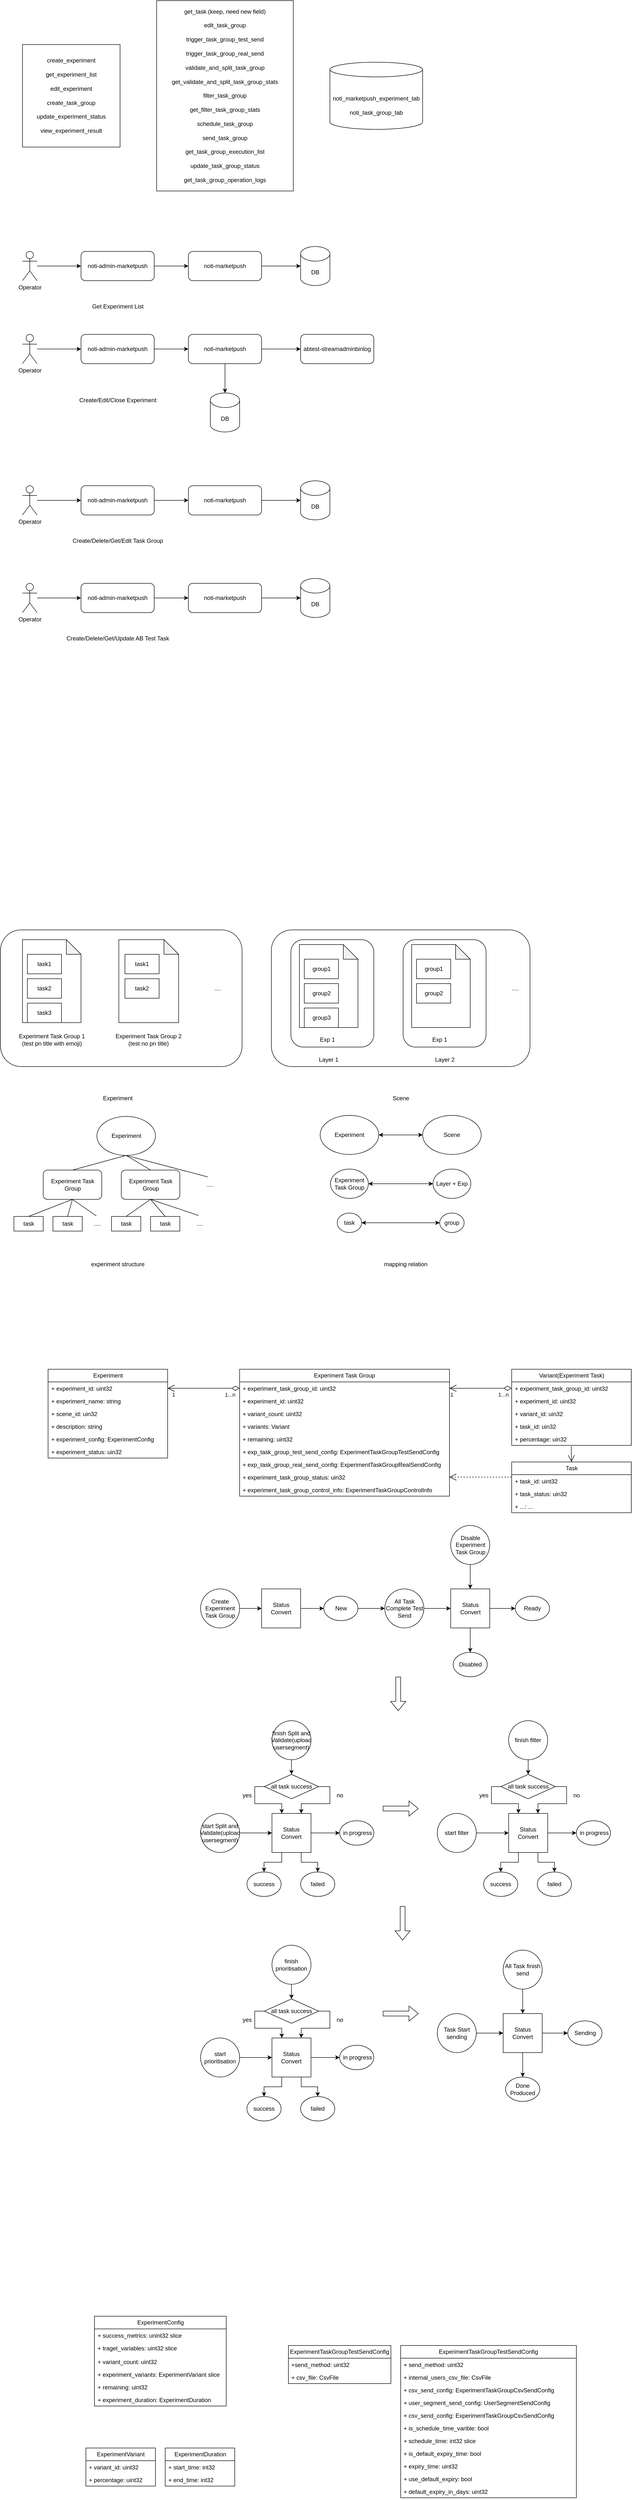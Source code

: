 <mxfile version="22.1.21" type="github">
  <diagram name="第 1 页" id="eU1CPtcxZ4fjZuy7V7a4">
    <mxGraphModel dx="1546" dy="775" grid="1" gridSize="10" guides="1" tooltips="1" connect="1" arrows="1" fold="1" page="1" pageScale="1" pageWidth="3300" pageHeight="4681" math="0" shadow="0">
      <root>
        <mxCell id="0" />
        <mxCell id="1" parent="0" />
        <mxCell id="itHvzaHbyUTomz1-z-uD-1" value="create_experiment&lt;br&gt;&lt;br&gt;get_experiment_list&lt;br&gt;&lt;br&gt;edit_experiment&lt;br&gt;&lt;br&gt;create_task_group&lt;br&gt;&lt;br&gt;update_experiment_status&lt;br&gt;&lt;br&gt;view_experiment_result" style="whiteSpace=wrap;html=1;" parent="1" vertex="1">
          <mxGeometry x="390" y="246.25" width="200" height="210" as="geometry" />
        </mxCell>
        <mxCell id="itHvzaHbyUTomz1-z-uD-2" value="get_task (keep, need new field)&lt;br&gt;&lt;br&gt;edit_task_group&lt;br&gt;&lt;br&gt;trigger_task_group_test_send&lt;br&gt;&lt;br&gt;trigger_task_group_real_send&lt;br&gt;&lt;br&gt;validate_and_split_task_group&lt;br&gt;&lt;br&gt;get_validate_and_split_task_group_stats&lt;br&gt;&lt;br&gt;filter_task_group&lt;br&gt;&lt;br&gt;get_filter_task_group_stats&lt;br&gt;&lt;br&gt;schedule_task_group&lt;br&gt;&lt;br&gt;send_task_group&lt;br&gt;&lt;br&gt;get_task_group_execution_list&lt;br&gt;&lt;br&gt;update_task_group_status&lt;br&gt;&lt;br&gt;get_task_group_operation_logs" style="whiteSpace=wrap;html=1;" parent="1" vertex="1">
          <mxGeometry x="665" y="156.25" width="280" height="390" as="geometry" />
        </mxCell>
        <mxCell id="itHvzaHbyUTomz1-z-uD-3" value="&lt;br&gt;noti_marketpush_experiment_tab&lt;br&gt;&lt;br&gt;noti_task_group_tab&lt;br&gt;" style="shape=cylinder3;whiteSpace=wrap;html=1;boundedLbl=1;backgroundOutline=1;size=15;" parent="1" vertex="1">
          <mxGeometry x="1020" y="282.5" width="190" height="137.5" as="geometry" />
        </mxCell>
        <mxCell id="itHvzaHbyUTomz1-z-uD-10" style="edgeStyle=orthogonalEdgeStyle;rounded=0;orthogonalLoop=1;jettySize=auto;html=1;entryX=0;entryY=0.5;entryDx=0;entryDy=0;" parent="1" source="itHvzaHbyUTomz1-z-uD-4" target="itHvzaHbyUTomz1-z-uD-7" edge="1">
          <mxGeometry relative="1" as="geometry" />
        </mxCell>
        <mxCell id="itHvzaHbyUTomz1-z-uD-4" value="Operator" style="shape=umlActor;verticalLabelPosition=bottom;verticalAlign=top;html=1;outlineConnect=0;" parent="1" vertex="1">
          <mxGeometry x="390" y="670" width="30" height="60" as="geometry" />
        </mxCell>
        <mxCell id="itHvzaHbyUTomz1-z-uD-11" style="edgeStyle=orthogonalEdgeStyle;rounded=0;orthogonalLoop=1;jettySize=auto;html=1;exitX=1;exitY=0.5;exitDx=0;exitDy=0;entryX=0;entryY=0.5;entryDx=0;entryDy=0;" parent="1" source="itHvzaHbyUTomz1-z-uD-7" target="itHvzaHbyUTomz1-z-uD-8" edge="1">
          <mxGeometry relative="1" as="geometry" />
        </mxCell>
        <mxCell id="itHvzaHbyUTomz1-z-uD-7" value="noti-admin-marketpush" style="rounded=1;whiteSpace=wrap;html=1;" parent="1" vertex="1">
          <mxGeometry x="510" y="670" width="150" height="60" as="geometry" />
        </mxCell>
        <mxCell id="itHvzaHbyUTomz1-z-uD-13" style="edgeStyle=orthogonalEdgeStyle;rounded=0;orthogonalLoop=1;jettySize=auto;html=1;exitX=1;exitY=0.5;exitDx=0;exitDy=0;entryX=0;entryY=0.5;entryDx=0;entryDy=0;entryPerimeter=0;" parent="1" source="itHvzaHbyUTomz1-z-uD-8" target="itHvzaHbyUTomz1-z-uD-12" edge="1">
          <mxGeometry relative="1" as="geometry" />
        </mxCell>
        <mxCell id="itHvzaHbyUTomz1-z-uD-8" value="noti-marketpush" style="rounded=1;whiteSpace=wrap;html=1;" parent="1" vertex="1">
          <mxGeometry x="730" y="670" width="150" height="60" as="geometry" />
        </mxCell>
        <mxCell id="itHvzaHbyUTomz1-z-uD-12" value="DB" style="shape=cylinder3;whiteSpace=wrap;html=1;boundedLbl=1;backgroundOutline=1;size=15;" parent="1" vertex="1">
          <mxGeometry x="960" y="660" width="60" height="80" as="geometry" />
        </mxCell>
        <mxCell id="itHvzaHbyUTomz1-z-uD-14" style="edgeStyle=orthogonalEdgeStyle;rounded=0;orthogonalLoop=1;jettySize=auto;html=1;entryX=0;entryY=0.5;entryDx=0;entryDy=0;" parent="1" source="itHvzaHbyUTomz1-z-uD-15" target="itHvzaHbyUTomz1-z-uD-17" edge="1">
          <mxGeometry relative="1" as="geometry" />
        </mxCell>
        <mxCell id="itHvzaHbyUTomz1-z-uD-15" value="Operator" style="shape=umlActor;verticalLabelPosition=bottom;verticalAlign=top;html=1;outlineConnect=0;" parent="1" vertex="1">
          <mxGeometry x="390" y="840" width="30" height="60" as="geometry" />
        </mxCell>
        <mxCell id="itHvzaHbyUTomz1-z-uD-16" style="edgeStyle=orthogonalEdgeStyle;rounded=0;orthogonalLoop=1;jettySize=auto;html=1;exitX=1;exitY=0.5;exitDx=0;exitDy=0;entryX=0;entryY=0.5;entryDx=0;entryDy=0;" parent="1" source="itHvzaHbyUTomz1-z-uD-17" target="itHvzaHbyUTomz1-z-uD-19" edge="1">
          <mxGeometry relative="1" as="geometry" />
        </mxCell>
        <mxCell id="itHvzaHbyUTomz1-z-uD-17" value="noti-admin-marketpush" style="rounded=1;whiteSpace=wrap;html=1;" parent="1" vertex="1">
          <mxGeometry x="510" y="840" width="150" height="60" as="geometry" />
        </mxCell>
        <mxCell id="itHvzaHbyUTomz1-z-uD-18" style="edgeStyle=orthogonalEdgeStyle;rounded=0;orthogonalLoop=1;jettySize=auto;html=1;exitX=1;exitY=0.5;exitDx=0;exitDy=0;entryX=0;entryY=0.5;entryDx=0;entryDy=0;entryPerimeter=0;" parent="1" source="itHvzaHbyUTomz1-z-uD-19" edge="1">
          <mxGeometry relative="1" as="geometry">
            <mxPoint x="960" y="870" as="targetPoint" />
          </mxGeometry>
        </mxCell>
        <mxCell id="itHvzaHbyUTomz1-z-uD-28" style="edgeStyle=orthogonalEdgeStyle;rounded=0;orthogonalLoop=1;jettySize=auto;html=1;entryX=0.5;entryY=0;entryDx=0;entryDy=0;entryPerimeter=0;" parent="1" source="itHvzaHbyUTomz1-z-uD-19" target="itHvzaHbyUTomz1-z-uD-27" edge="1">
          <mxGeometry relative="1" as="geometry" />
        </mxCell>
        <mxCell id="itHvzaHbyUTomz1-z-uD-19" value="noti-marketpush" style="rounded=1;whiteSpace=wrap;html=1;" parent="1" vertex="1">
          <mxGeometry x="730" y="840" width="150" height="60" as="geometry" />
        </mxCell>
        <mxCell id="itHvzaHbyUTomz1-z-uD-21" value="abtest-streamadminbinlog" style="rounded=1;whiteSpace=wrap;html=1;" parent="1" vertex="1">
          <mxGeometry x="960" y="840" width="150" height="60" as="geometry" />
        </mxCell>
        <mxCell id="itHvzaHbyUTomz1-z-uD-25" value="Get Experiment List" style="text;html=1;align=center;verticalAlign=middle;resizable=0;points=[];autosize=1;strokeColor=none;fillColor=none;" parent="1" vertex="1">
          <mxGeometry x="520" y="768" width="130" height="30" as="geometry" />
        </mxCell>
        <mxCell id="itHvzaHbyUTomz1-z-uD-26" value="Create/Edit/Close Experiment" style="text;html=1;align=center;verticalAlign=middle;resizable=0;points=[];autosize=1;strokeColor=none;fillColor=none;" parent="1" vertex="1">
          <mxGeometry x="495" y="960" width="180" height="30" as="geometry" />
        </mxCell>
        <mxCell id="itHvzaHbyUTomz1-z-uD-27" value="DB" style="shape=cylinder3;whiteSpace=wrap;html=1;boundedLbl=1;backgroundOutline=1;size=15;" parent="1" vertex="1">
          <mxGeometry x="775" y="960" width="60" height="80" as="geometry" />
        </mxCell>
        <mxCell id="itHvzaHbyUTomz1-z-uD-29" style="edgeStyle=orthogonalEdgeStyle;rounded=0;orthogonalLoop=1;jettySize=auto;html=1;entryX=0;entryY=0.5;entryDx=0;entryDy=0;" parent="1" source="itHvzaHbyUTomz1-z-uD-30" target="itHvzaHbyUTomz1-z-uD-32" edge="1">
          <mxGeometry relative="1" as="geometry" />
        </mxCell>
        <mxCell id="itHvzaHbyUTomz1-z-uD-30" value="Operator" style="shape=umlActor;verticalLabelPosition=bottom;verticalAlign=top;html=1;outlineConnect=0;" parent="1" vertex="1">
          <mxGeometry x="390" y="1150" width="30" height="60" as="geometry" />
        </mxCell>
        <mxCell id="itHvzaHbyUTomz1-z-uD-31" style="edgeStyle=orthogonalEdgeStyle;rounded=0;orthogonalLoop=1;jettySize=auto;html=1;exitX=1;exitY=0.5;exitDx=0;exitDy=0;entryX=0;entryY=0.5;entryDx=0;entryDy=0;" parent="1" source="itHvzaHbyUTomz1-z-uD-32" target="itHvzaHbyUTomz1-z-uD-34" edge="1">
          <mxGeometry relative="1" as="geometry" />
        </mxCell>
        <mxCell id="itHvzaHbyUTomz1-z-uD-32" value="noti-admin-marketpush" style="rounded=1;whiteSpace=wrap;html=1;" parent="1" vertex="1">
          <mxGeometry x="510" y="1150" width="150" height="60" as="geometry" />
        </mxCell>
        <mxCell id="itHvzaHbyUTomz1-z-uD-33" style="edgeStyle=orthogonalEdgeStyle;rounded=0;orthogonalLoop=1;jettySize=auto;html=1;exitX=1;exitY=0.5;exitDx=0;exitDy=0;entryX=0;entryY=0.5;entryDx=0;entryDy=0;entryPerimeter=0;" parent="1" source="itHvzaHbyUTomz1-z-uD-34" target="itHvzaHbyUTomz1-z-uD-35" edge="1">
          <mxGeometry relative="1" as="geometry" />
        </mxCell>
        <mxCell id="itHvzaHbyUTomz1-z-uD-34" value="noti-marketpush" style="rounded=1;whiteSpace=wrap;html=1;" parent="1" vertex="1">
          <mxGeometry x="730" y="1150" width="150" height="60" as="geometry" />
        </mxCell>
        <mxCell id="itHvzaHbyUTomz1-z-uD-35" value="DB" style="shape=cylinder3;whiteSpace=wrap;html=1;boundedLbl=1;backgroundOutline=1;size=15;" parent="1" vertex="1">
          <mxGeometry x="960" y="1140" width="60" height="80" as="geometry" />
        </mxCell>
        <mxCell id="itHvzaHbyUTomz1-z-uD-44" value="Create/Delete/Get/Edit Task Group" style="text;html=1;align=center;verticalAlign=middle;resizable=0;points=[];autosize=1;strokeColor=none;fillColor=none;" parent="1" vertex="1">
          <mxGeometry x="480" y="1248" width="210" height="30" as="geometry" />
        </mxCell>
        <mxCell id="itHvzaHbyUTomz1-z-uD-47" style="edgeStyle=orthogonalEdgeStyle;rounded=0;orthogonalLoop=1;jettySize=auto;html=1;entryX=0;entryY=0.5;entryDx=0;entryDy=0;" parent="1" source="itHvzaHbyUTomz1-z-uD-48" target="itHvzaHbyUTomz1-z-uD-50" edge="1">
          <mxGeometry relative="1" as="geometry" />
        </mxCell>
        <mxCell id="itHvzaHbyUTomz1-z-uD-48" value="Operator" style="shape=umlActor;verticalLabelPosition=bottom;verticalAlign=top;html=1;outlineConnect=0;" parent="1" vertex="1">
          <mxGeometry x="390" y="1350" width="30" height="60" as="geometry" />
        </mxCell>
        <mxCell id="itHvzaHbyUTomz1-z-uD-49" style="edgeStyle=orthogonalEdgeStyle;rounded=0;orthogonalLoop=1;jettySize=auto;html=1;exitX=1;exitY=0.5;exitDx=0;exitDy=0;entryX=0;entryY=0.5;entryDx=0;entryDy=0;" parent="1" source="itHvzaHbyUTomz1-z-uD-50" target="itHvzaHbyUTomz1-z-uD-52" edge="1">
          <mxGeometry relative="1" as="geometry" />
        </mxCell>
        <mxCell id="itHvzaHbyUTomz1-z-uD-50" value="noti-admin-marketpush" style="rounded=1;whiteSpace=wrap;html=1;" parent="1" vertex="1">
          <mxGeometry x="510" y="1350" width="150" height="60" as="geometry" />
        </mxCell>
        <mxCell id="itHvzaHbyUTomz1-z-uD-51" style="edgeStyle=orthogonalEdgeStyle;rounded=0;orthogonalLoop=1;jettySize=auto;html=1;exitX=1;exitY=0.5;exitDx=0;exitDy=0;entryX=0;entryY=0.5;entryDx=0;entryDy=0;entryPerimeter=0;" parent="1" source="itHvzaHbyUTomz1-z-uD-52" target="itHvzaHbyUTomz1-z-uD-53" edge="1">
          <mxGeometry relative="1" as="geometry" />
        </mxCell>
        <mxCell id="itHvzaHbyUTomz1-z-uD-52" value="noti-marketpush" style="rounded=1;whiteSpace=wrap;html=1;" parent="1" vertex="1">
          <mxGeometry x="730" y="1350" width="150" height="60" as="geometry" />
        </mxCell>
        <mxCell id="itHvzaHbyUTomz1-z-uD-53" value="DB" style="shape=cylinder3;whiteSpace=wrap;html=1;boundedLbl=1;backgroundOutline=1;size=15;" parent="1" vertex="1">
          <mxGeometry x="960" y="1340" width="60" height="80" as="geometry" />
        </mxCell>
        <mxCell id="itHvzaHbyUTomz1-z-uD-54" value="Create/Delete/Get/Update AB Test Task" style="text;html=1;align=center;verticalAlign=middle;resizable=0;points=[];autosize=1;strokeColor=none;fillColor=none;" parent="1" vertex="1">
          <mxGeometry x="470" y="1448" width="230" height="30" as="geometry" />
        </mxCell>
        <mxCell id="OMowEw3yxdHvXLCe_ISX-5" value="" style="rounded=1;whiteSpace=wrap;html=1;" parent="1" vertex="1">
          <mxGeometry x="345" y="2060" width="495" height="280" as="geometry" />
        </mxCell>
        <mxCell id="OMowEw3yxdHvXLCe_ISX-6" value="Experiment" style="text;html=1;align=center;verticalAlign=middle;resizable=0;points=[];autosize=1;strokeColor=none;fillColor=none;" parent="1" vertex="1">
          <mxGeometry x="545" y="2390" width="80" height="30" as="geometry" />
        </mxCell>
        <mxCell id="OMowEw3yxdHvXLCe_ISX-8" value="" style="rounded=1;whiteSpace=wrap;html=1;" parent="1" vertex="1">
          <mxGeometry x="900" y="2060" width="530" height="280" as="geometry" />
        </mxCell>
        <mxCell id="OMowEw3yxdHvXLCe_ISX-9" value="Scene" style="text;html=1;align=center;verticalAlign=middle;resizable=0;points=[];autosize=1;strokeColor=none;fillColor=none;" parent="1" vertex="1">
          <mxGeometry x="1135" y="2390" width="60" height="30" as="geometry" />
        </mxCell>
        <mxCell id="OMowEw3yxdHvXLCe_ISX-10" value="" style="shape=note;whiteSpace=wrap;html=1;backgroundOutline=1;darkOpacity=0.05;" parent="1" vertex="1">
          <mxGeometry x="390" y="2080" width="120" height="170" as="geometry" />
        </mxCell>
        <mxCell id="OMowEw3yxdHvXLCe_ISX-12" value="" style="shape=note;whiteSpace=wrap;html=1;backgroundOutline=1;darkOpacity=0.05;" parent="1" vertex="1">
          <mxGeometry x="587.5" y="2080" width="122.5" height="170" as="geometry" />
        </mxCell>
        <mxCell id="OMowEw3yxdHvXLCe_ISX-14" value="Experiment Task Group 1 (test pn title with emoji)" style="text;html=1;strokeColor=none;fillColor=none;align=center;verticalAlign=middle;whiteSpace=wrap;rounded=0;" parent="1" vertex="1">
          <mxGeometry x="372.5" y="2270" width="155" height="30" as="geometry" />
        </mxCell>
        <mxCell id="OMowEw3yxdHvXLCe_ISX-15" value="...." style="text;html=1;strokeColor=none;fillColor=none;align=center;verticalAlign=middle;whiteSpace=wrap;rounded=0;" parent="1" vertex="1">
          <mxGeometry x="760" y="2165" width="60" height="30" as="geometry" />
        </mxCell>
        <mxCell id="OMowEw3yxdHvXLCe_ISX-16" value="Experiment Task Group 2 (test no pn title)" style="text;html=1;strokeColor=none;fillColor=none;align=center;verticalAlign=middle;whiteSpace=wrap;rounded=0;" parent="1" vertex="1">
          <mxGeometry x="571.25" y="2270" width="155" height="30" as="geometry" />
        </mxCell>
        <mxCell id="OMowEw3yxdHvXLCe_ISX-18" value="task1" style="rounded=0;whiteSpace=wrap;html=1;" parent="1" vertex="1">
          <mxGeometry x="400" y="2110" width="70" height="40" as="geometry" />
        </mxCell>
        <mxCell id="OMowEw3yxdHvXLCe_ISX-19" value="task2" style="rounded=0;whiteSpace=wrap;html=1;" parent="1" vertex="1">
          <mxGeometry x="400" y="2160" width="70" height="40" as="geometry" />
        </mxCell>
        <mxCell id="OMowEw3yxdHvXLCe_ISX-20" value="task3" style="rounded=0;whiteSpace=wrap;html=1;" parent="1" vertex="1">
          <mxGeometry x="400" y="2210" width="70" height="40" as="geometry" />
        </mxCell>
        <mxCell id="OMowEw3yxdHvXLCe_ISX-21" value="task1" style="rounded=0;whiteSpace=wrap;html=1;" parent="1" vertex="1">
          <mxGeometry x="600" y="2110" width="70" height="40" as="geometry" />
        </mxCell>
        <mxCell id="OMowEw3yxdHvXLCe_ISX-22" value="task2" style="rounded=0;whiteSpace=wrap;html=1;" parent="1" vertex="1">
          <mxGeometry x="600" y="2160" width="70" height="40" as="geometry" />
        </mxCell>
        <mxCell id="OMowEw3yxdHvXLCe_ISX-26" value="Layer 1" style="text;html=1;strokeColor=none;fillColor=none;align=center;verticalAlign=middle;whiteSpace=wrap;rounded=0;" parent="1" vertex="1">
          <mxGeometry x="940" y="2311" width="155" height="30" as="geometry" />
        </mxCell>
        <mxCell id="OMowEw3yxdHvXLCe_ISX-27" value="Layer 2" style="text;html=1;strokeColor=none;fillColor=none;align=center;verticalAlign=middle;whiteSpace=wrap;rounded=0;" parent="1" vertex="1">
          <mxGeometry x="1177.5" y="2311" width="155" height="30" as="geometry" />
        </mxCell>
        <mxCell id="OMowEw3yxdHvXLCe_ISX-34" value="...." style="text;html=1;strokeColor=none;fillColor=none;align=center;verticalAlign=middle;whiteSpace=wrap;rounded=0;" parent="1" vertex="1">
          <mxGeometry x="1370" y="2165" width="60" height="30" as="geometry" />
        </mxCell>
        <mxCell id="OMowEw3yxdHvXLCe_ISX-35" value="" style="rounded=1;whiteSpace=wrap;html=1;" parent="1" vertex="1">
          <mxGeometry x="940" y="2080" width="170" height="220" as="geometry" />
        </mxCell>
        <mxCell id="OMowEw3yxdHvXLCe_ISX-24" value="" style="shape=note;whiteSpace=wrap;html=1;backgroundOutline=1;darkOpacity=0.05;" parent="1" vertex="1">
          <mxGeometry x="957.5" y="2090" width="120" height="170" as="geometry" />
        </mxCell>
        <mxCell id="OMowEw3yxdHvXLCe_ISX-28" value="group1" style="rounded=0;whiteSpace=wrap;html=1;" parent="1" vertex="1">
          <mxGeometry x="967.5" y="2120" width="70" height="40" as="geometry" />
        </mxCell>
        <mxCell id="OMowEw3yxdHvXLCe_ISX-29" value="group2" style="rounded=0;whiteSpace=wrap;html=1;" parent="1" vertex="1">
          <mxGeometry x="967.5" y="2170" width="70" height="40" as="geometry" />
        </mxCell>
        <mxCell id="OMowEw3yxdHvXLCe_ISX-30" value="group3" style="rounded=0;whiteSpace=wrap;html=1;" parent="1" vertex="1">
          <mxGeometry x="967.5" y="2220" width="70" height="40" as="geometry" />
        </mxCell>
        <mxCell id="OMowEw3yxdHvXLCe_ISX-37" value="Exp 1" style="text;html=1;strokeColor=none;fillColor=none;align=center;verticalAlign=middle;whiteSpace=wrap;rounded=0;" parent="1" vertex="1">
          <mxGeometry x="985" y="2270" width="60" height="30" as="geometry" />
        </mxCell>
        <mxCell id="OMowEw3yxdHvXLCe_ISX-39" value="" style="rounded=1;whiteSpace=wrap;html=1;" parent="1" vertex="1">
          <mxGeometry x="1170" y="2080" width="170" height="220" as="geometry" />
        </mxCell>
        <mxCell id="OMowEw3yxdHvXLCe_ISX-40" value="" style="shape=note;whiteSpace=wrap;html=1;backgroundOutline=1;darkOpacity=0.05;" parent="1" vertex="1">
          <mxGeometry x="1187.5" y="2090" width="120" height="170" as="geometry" />
        </mxCell>
        <mxCell id="OMowEw3yxdHvXLCe_ISX-41" value="group1" style="rounded=0;whiteSpace=wrap;html=1;" parent="1" vertex="1">
          <mxGeometry x="1197.5" y="2120" width="70" height="40" as="geometry" />
        </mxCell>
        <mxCell id="OMowEw3yxdHvXLCe_ISX-42" value="group2" style="rounded=0;whiteSpace=wrap;html=1;" parent="1" vertex="1">
          <mxGeometry x="1197.5" y="2170" width="70" height="40" as="geometry" />
        </mxCell>
        <mxCell id="OMowEw3yxdHvXLCe_ISX-44" value="Exp 1" style="text;html=1;strokeColor=none;fillColor=none;align=center;verticalAlign=middle;whiteSpace=wrap;rounded=0;" parent="1" vertex="1">
          <mxGeometry x="1215" y="2270" width="60" height="30" as="geometry" />
        </mxCell>
        <mxCell id="OMowEw3yxdHvXLCe_ISX-45" value="Experiment" style="ellipse;whiteSpace=wrap;html=1;" parent="1" vertex="1">
          <mxGeometry x="1000" y="2440" width="120" height="80" as="geometry" />
        </mxCell>
        <mxCell id="OMowEw3yxdHvXLCe_ISX-46" value="Scene" style="ellipse;whiteSpace=wrap;html=1;" parent="1" vertex="1">
          <mxGeometry x="1210" y="2440" width="120" height="80" as="geometry" />
        </mxCell>
        <mxCell id="OMowEw3yxdHvXLCe_ISX-47" value="Experiment Task Group" style="ellipse;whiteSpace=wrap;html=1;" parent="1" vertex="1">
          <mxGeometry x="1021.25" y="2550" width="77.5" height="60" as="geometry" />
        </mxCell>
        <mxCell id="OMowEw3yxdHvXLCe_ISX-49" value="Layer + Exp" style="ellipse;whiteSpace=wrap;html=1;" parent="1" vertex="1">
          <mxGeometry x="1231.25" y="2550" width="77.5" height="60" as="geometry" />
        </mxCell>
        <mxCell id="OMowEw3yxdHvXLCe_ISX-50" value="task" style="ellipse;whiteSpace=wrap;html=1;" parent="1" vertex="1">
          <mxGeometry x="1035" y="2640" width="50" height="40" as="geometry" />
        </mxCell>
        <mxCell id="OMowEw3yxdHvXLCe_ISX-51" value="group" style="ellipse;whiteSpace=wrap;html=1;" parent="1" vertex="1">
          <mxGeometry x="1245" y="2640" width="50" height="40" as="geometry" />
        </mxCell>
        <mxCell id="OMowEw3yxdHvXLCe_ISX-52" value="" style="endArrow=classic;startArrow=classic;html=1;rounded=0;entryX=0;entryY=0.5;entryDx=0;entryDy=0;exitX=1;exitY=0.5;exitDx=0;exitDy=0;" parent="1" source="OMowEw3yxdHvXLCe_ISX-45" target="OMowEw3yxdHvXLCe_ISX-46" edge="1">
          <mxGeometry width="50" height="50" relative="1" as="geometry">
            <mxPoint x="1070" y="2460" as="sourcePoint" />
            <mxPoint x="1120" y="2410" as="targetPoint" />
          </mxGeometry>
        </mxCell>
        <mxCell id="OMowEw3yxdHvXLCe_ISX-54" value="" style="endArrow=classic;startArrow=classic;html=1;rounded=0;entryX=0;entryY=0.5;entryDx=0;entryDy=0;exitX=1;exitY=0.5;exitDx=0;exitDy=0;" parent="1" source="OMowEw3yxdHvXLCe_ISX-47" target="OMowEw3yxdHvXLCe_ISX-49" edge="1">
          <mxGeometry width="50" height="50" relative="1" as="geometry">
            <mxPoint x="1130" y="2490" as="sourcePoint" />
            <mxPoint x="1220" y="2490" as="targetPoint" />
          </mxGeometry>
        </mxCell>
        <mxCell id="OMowEw3yxdHvXLCe_ISX-55" value="" style="endArrow=classic;startArrow=classic;html=1;rounded=0;entryX=0;entryY=0.5;entryDx=0;entryDy=0;exitX=1;exitY=0.5;exitDx=0;exitDy=0;" parent="1" source="OMowEw3yxdHvXLCe_ISX-50" target="OMowEw3yxdHvXLCe_ISX-51" edge="1">
          <mxGeometry width="50" height="50" relative="1" as="geometry">
            <mxPoint x="1109" y="2590" as="sourcePoint" />
            <mxPoint x="1241" y="2590" as="targetPoint" />
          </mxGeometry>
        </mxCell>
        <mxCell id="OMowEw3yxdHvXLCe_ISX-56" value="mapping relation" style="text;html=1;align=center;verticalAlign=middle;resizable=0;points=[];autosize=1;strokeColor=none;fillColor=none;" parent="1" vertex="1">
          <mxGeometry x="1120" y="2730" width="110" height="30" as="geometry" />
        </mxCell>
        <mxCell id="Azt6U8zKA7J9k8M9SDQc-39" value="Experiment" style="swimlane;fontStyle=0;childLayout=stackLayout;horizontal=1;startSize=26;fillColor=none;horizontalStack=0;resizeParent=1;resizeParentMax=0;resizeLast=0;collapsible=1;marginBottom=0;whiteSpace=wrap;html=1;" parent="1" vertex="1">
          <mxGeometry x="442.5" y="2960" width="245" height="182" as="geometry" />
        </mxCell>
        <mxCell id="Azt6U8zKA7J9k8M9SDQc-40" value="+ experiment_id: uint32" style="text;strokeColor=none;fillColor=none;align=left;verticalAlign=top;spacingLeft=4;spacingRight=4;overflow=hidden;rotatable=0;points=[[0,0.5],[1,0.5]];portConstraint=eastwest;whiteSpace=wrap;html=1;" parent="Azt6U8zKA7J9k8M9SDQc-39" vertex="1">
          <mxGeometry y="26" width="245" height="26" as="geometry" />
        </mxCell>
        <mxCell id="Azt6U8zKA7J9k8M9SDQc-41" value="+ experiment_name: string" style="text;strokeColor=none;fillColor=none;align=left;verticalAlign=top;spacingLeft=4;spacingRight=4;overflow=hidden;rotatable=0;points=[[0,0.5],[1,0.5]];portConstraint=eastwest;whiteSpace=wrap;html=1;" parent="Azt6U8zKA7J9k8M9SDQc-39" vertex="1">
          <mxGeometry y="52" width="245" height="26" as="geometry" />
        </mxCell>
        <mxCell id="Azt6U8zKA7J9k8M9SDQc-42" value="+ scene_id: uin32" style="text;strokeColor=none;fillColor=none;align=left;verticalAlign=top;spacingLeft=4;spacingRight=4;overflow=hidden;rotatable=0;points=[[0,0.5],[1,0.5]];portConstraint=eastwest;whiteSpace=wrap;html=1;" parent="Azt6U8zKA7J9k8M9SDQc-39" vertex="1">
          <mxGeometry y="78" width="245" height="26" as="geometry" />
        </mxCell>
        <mxCell id="Azt6U8zKA7J9k8M9SDQc-43" value="+ description: string" style="text;strokeColor=none;fillColor=none;align=left;verticalAlign=top;spacingLeft=4;spacingRight=4;overflow=hidden;rotatable=0;points=[[0,0.5],[1,0.5]];portConstraint=eastwest;whiteSpace=wrap;html=1;" parent="Azt6U8zKA7J9k8M9SDQc-39" vertex="1">
          <mxGeometry y="104" width="245" height="26" as="geometry" />
        </mxCell>
        <mxCell id="Azt6U8zKA7J9k8M9SDQc-44" value="+ experiment_config: ExperimentConfig" style="text;strokeColor=none;fillColor=none;align=left;verticalAlign=top;spacingLeft=4;spacingRight=4;overflow=hidden;rotatable=0;points=[[0,0.5],[1,0.5]];portConstraint=eastwest;whiteSpace=wrap;html=1;" parent="Azt6U8zKA7J9k8M9SDQc-39" vertex="1">
          <mxGeometry y="130" width="245" height="26" as="geometry" />
        </mxCell>
        <mxCell id="Azt6U8zKA7J9k8M9SDQc-45" value="+ experiment_status: uin32" style="text;strokeColor=none;fillColor=none;align=left;verticalAlign=top;spacingLeft=4;spacingRight=4;overflow=hidden;rotatable=0;points=[[0,0.5],[1,0.5]];portConstraint=eastwest;whiteSpace=wrap;html=1;" parent="Azt6U8zKA7J9k8M9SDQc-39" vertex="1">
          <mxGeometry y="156" width="245" height="26" as="geometry" />
        </mxCell>
        <mxCell id="Azt6U8zKA7J9k8M9SDQc-47" value="Experiment Task Group" style="swimlane;fontStyle=0;childLayout=stackLayout;horizontal=1;startSize=26;fillColor=none;horizontalStack=0;resizeParent=1;resizeParentMax=0;resizeLast=0;collapsible=1;marginBottom=0;whiteSpace=wrap;html=1;" parent="1" vertex="1">
          <mxGeometry x="835" y="2960" width="430" height="260" as="geometry" />
        </mxCell>
        <mxCell id="Azt6U8zKA7J9k8M9SDQc-48" value="+ experiment_task_group_id: uint32" style="text;strokeColor=none;fillColor=none;align=left;verticalAlign=top;spacingLeft=4;spacingRight=4;overflow=hidden;rotatable=0;points=[[0,0.5],[1,0.5]];portConstraint=eastwest;whiteSpace=wrap;html=1;" parent="Azt6U8zKA7J9k8M9SDQc-47" vertex="1">
          <mxGeometry y="26" width="430" height="26" as="geometry" />
        </mxCell>
        <mxCell id="Azt6U8zKA7J9k8M9SDQc-54" value="+ experiment_id: uint32" style="text;strokeColor=none;fillColor=none;align=left;verticalAlign=top;spacingLeft=4;spacingRight=4;overflow=hidden;rotatable=0;points=[[0,0.5],[1,0.5]];portConstraint=eastwest;whiteSpace=wrap;html=1;" parent="Azt6U8zKA7J9k8M9SDQc-47" vertex="1">
          <mxGeometry y="52" width="430" height="26" as="geometry" />
        </mxCell>
        <mxCell id="Azt6U8zKA7J9k8M9SDQc-49" value="+ variant_count: uint32" style="text;strokeColor=none;fillColor=none;align=left;verticalAlign=top;spacingLeft=4;spacingRight=4;overflow=hidden;rotatable=0;points=[[0,0.5],[1,0.5]];portConstraint=eastwest;whiteSpace=wrap;html=1;" parent="Azt6U8zKA7J9k8M9SDQc-47" vertex="1">
          <mxGeometry y="78" width="430" height="26" as="geometry" />
        </mxCell>
        <mxCell id="Azt6U8zKA7J9k8M9SDQc-50" value="+ variants: Variant" style="text;strokeColor=none;fillColor=none;align=left;verticalAlign=top;spacingLeft=4;spacingRight=4;overflow=hidden;rotatable=0;points=[[0,0.5],[1,0.5]];portConstraint=eastwest;whiteSpace=wrap;html=1;" parent="Azt6U8zKA7J9k8M9SDQc-47" vertex="1">
          <mxGeometry y="104" width="430" height="26" as="geometry" />
        </mxCell>
        <mxCell id="Azt6U8zKA7J9k8M9SDQc-51" value="+ remaining: uint32" style="text;strokeColor=none;fillColor=none;align=left;verticalAlign=top;spacingLeft=4;spacingRight=4;overflow=hidden;rotatable=0;points=[[0,0.5],[1,0.5]];portConstraint=eastwest;whiteSpace=wrap;html=1;" parent="Azt6U8zKA7J9k8M9SDQc-47" vertex="1">
          <mxGeometry y="130" width="430" height="26" as="geometry" />
        </mxCell>
        <mxCell id="Azt6U8zKA7J9k8M9SDQc-52" value="+ exp_task_group_test_send_config:&amp;nbsp;ExperimentTaskGroupTestSendConfig" style="text;strokeColor=none;fillColor=none;align=left;verticalAlign=top;spacingLeft=4;spacingRight=4;overflow=hidden;rotatable=0;points=[[0,0.5],[1,0.5]];portConstraint=eastwest;whiteSpace=wrap;html=1;" parent="Azt6U8zKA7J9k8M9SDQc-47" vertex="1">
          <mxGeometry y="156" width="430" height="26" as="geometry" />
        </mxCell>
        <mxCell id="Azt6U8zKA7J9k8M9SDQc-55" value="+ exp_task_group_real_send_config:&amp;nbsp;ExperimentTaskGroupRealSendConfig" style="text;strokeColor=none;fillColor=none;align=left;verticalAlign=top;spacingLeft=4;spacingRight=4;overflow=hidden;rotatable=0;points=[[0,0.5],[1,0.5]];portConstraint=eastwest;whiteSpace=wrap;html=1;" parent="Azt6U8zKA7J9k8M9SDQc-47" vertex="1">
          <mxGeometry y="182" width="430" height="26" as="geometry" />
        </mxCell>
        <mxCell id="Azt6U8zKA7J9k8M9SDQc-53" value="+ experiment_task_group_status: uin32" style="text;strokeColor=none;fillColor=none;align=left;verticalAlign=top;spacingLeft=4;spacingRight=4;overflow=hidden;rotatable=0;points=[[0,0.5],[1,0.5]];portConstraint=eastwest;whiteSpace=wrap;html=1;" parent="Azt6U8zKA7J9k8M9SDQc-47" vertex="1">
          <mxGeometry y="208" width="430" height="26" as="geometry" />
        </mxCell>
        <mxCell id="Azt6U8zKA7J9k8M9SDQc-111" value="+ experiment_task_group_control_info: ExperimentTaskGroupControlInfo" style="text;strokeColor=none;fillColor=none;align=left;verticalAlign=top;spacingLeft=4;spacingRight=4;overflow=hidden;rotatable=0;points=[[0,0.5],[1,0.5]];portConstraint=eastwest;whiteSpace=wrap;html=1;" parent="Azt6U8zKA7J9k8M9SDQc-47" vertex="1">
          <mxGeometry y="234" width="430" height="26" as="geometry" />
        </mxCell>
        <mxCell id="Azt6U8zKA7J9k8M9SDQc-56" value="Variant(Experiment Task)" style="swimlane;fontStyle=0;childLayout=stackLayout;horizontal=1;startSize=26;fillColor=none;horizontalStack=0;resizeParent=1;resizeParentMax=0;resizeLast=0;collapsible=1;marginBottom=0;whiteSpace=wrap;html=1;" parent="1" vertex="1">
          <mxGeometry x="1392.5" y="2960" width="245" height="156" as="geometry" />
        </mxCell>
        <mxCell id="Azt6U8zKA7J9k8M9SDQc-57" value="+ experiment_task_group_id: uint32" style="text;strokeColor=none;fillColor=none;align=left;verticalAlign=top;spacingLeft=4;spacingRight=4;overflow=hidden;rotatable=0;points=[[0,0.5],[1,0.5]];portConstraint=eastwest;whiteSpace=wrap;html=1;" parent="Azt6U8zKA7J9k8M9SDQc-56" vertex="1">
          <mxGeometry y="26" width="245" height="26" as="geometry" />
        </mxCell>
        <mxCell id="Azt6U8zKA7J9k8M9SDQc-126" value="+ experiment_id: uint32" style="text;strokeColor=none;fillColor=none;align=left;verticalAlign=top;spacingLeft=4;spacingRight=4;overflow=hidden;rotatable=0;points=[[0,0.5],[1,0.5]];portConstraint=eastwest;whiteSpace=wrap;html=1;" parent="Azt6U8zKA7J9k8M9SDQc-56" vertex="1">
          <mxGeometry y="52" width="245" height="26" as="geometry" />
        </mxCell>
        <mxCell id="Azt6U8zKA7J9k8M9SDQc-58" value="+ variant_id: uin32" style="text;strokeColor=none;fillColor=none;align=left;verticalAlign=top;spacingLeft=4;spacingRight=4;overflow=hidden;rotatable=0;points=[[0,0.5],[1,0.5]];portConstraint=eastwest;whiteSpace=wrap;html=1;" parent="Azt6U8zKA7J9k8M9SDQc-56" vertex="1">
          <mxGeometry y="78" width="245" height="26" as="geometry" />
        </mxCell>
        <mxCell id="Azt6U8zKA7J9k8M9SDQc-59" value="+ task_id: uin32" style="text;strokeColor=none;fillColor=none;align=left;verticalAlign=top;spacingLeft=4;spacingRight=4;overflow=hidden;rotatable=0;points=[[0,0.5],[1,0.5]];portConstraint=eastwest;whiteSpace=wrap;html=1;" parent="Azt6U8zKA7J9k8M9SDQc-56" vertex="1">
          <mxGeometry y="104" width="245" height="26" as="geometry" />
        </mxCell>
        <mxCell id="Azt6U8zKA7J9k8M9SDQc-60" value="+ percentage: uin32" style="text;strokeColor=none;fillColor=none;align=left;verticalAlign=top;spacingLeft=4;spacingRight=4;overflow=hidden;rotatable=0;points=[[0,0.5],[1,0.5]];portConstraint=eastwest;whiteSpace=wrap;html=1;" parent="Azt6U8zKA7J9k8M9SDQc-56" vertex="1">
          <mxGeometry y="130" width="245" height="26" as="geometry" />
        </mxCell>
        <mxCell id="Azt6U8zKA7J9k8M9SDQc-66" value="" style="endArrow=open;html=1;endSize=12;startArrow=diamondThin;startSize=14;startFill=0;edgeStyle=orthogonalEdgeStyle;rounded=0;entryX=1;entryY=0.5;entryDx=0;entryDy=0;exitX=0;exitY=0.5;exitDx=0;exitDy=0;" parent="1" source="Azt6U8zKA7J9k8M9SDQc-48" target="Azt6U8zKA7J9k8M9SDQc-40" edge="1">
          <mxGeometry relative="1" as="geometry">
            <mxPoint x="792.5" y="2970" as="sourcePoint" />
            <mxPoint x="952.5" y="2970" as="targetPoint" />
          </mxGeometry>
        </mxCell>
        <mxCell id="Azt6U8zKA7J9k8M9SDQc-67" value="1...n" style="edgeLabel;resizable=0;html=1;align=left;verticalAlign=top;" parent="Azt6U8zKA7J9k8M9SDQc-66" connectable="0" vertex="1">
          <mxGeometry x="-1" relative="1" as="geometry">
            <mxPoint x="-32" as="offset" />
          </mxGeometry>
        </mxCell>
        <mxCell id="Azt6U8zKA7J9k8M9SDQc-68" value="1" style="edgeLabel;resizable=0;html=1;align=right;verticalAlign=top;" parent="Azt6U8zKA7J9k8M9SDQc-66" connectable="0" vertex="1">
          <mxGeometry x="1" relative="1" as="geometry">
            <mxPoint x="16" as="offset" />
          </mxGeometry>
        </mxCell>
        <mxCell id="Azt6U8zKA7J9k8M9SDQc-69" value="" style="endArrow=open;html=1;endSize=12;startArrow=diamondThin;startSize=14;startFill=0;edgeStyle=orthogonalEdgeStyle;rounded=0;entryX=1;entryY=0.5;entryDx=0;entryDy=0;exitX=0;exitY=0.5;exitDx=0;exitDy=0;" parent="1" source="Azt6U8zKA7J9k8M9SDQc-57" target="Azt6U8zKA7J9k8M9SDQc-48" edge="1">
          <mxGeometry relative="1" as="geometry">
            <mxPoint x="845.5" y="3009" as="sourcePoint" />
            <mxPoint x="697.5" y="3009" as="targetPoint" />
          </mxGeometry>
        </mxCell>
        <mxCell id="Azt6U8zKA7J9k8M9SDQc-70" value="1...n" style="edgeLabel;resizable=0;html=1;align=left;verticalAlign=top;" parent="Azt6U8zKA7J9k8M9SDQc-69" connectable="0" vertex="1">
          <mxGeometry x="-1" relative="1" as="geometry">
            <mxPoint x="-30" as="offset" />
          </mxGeometry>
        </mxCell>
        <mxCell id="Azt6U8zKA7J9k8M9SDQc-71" value="1" style="edgeLabel;resizable=0;html=1;align=right;verticalAlign=top;" parent="Azt6U8zKA7J9k8M9SDQc-69" connectable="0" vertex="1">
          <mxGeometry x="1" relative="1" as="geometry">
            <mxPoint x="8" as="offset" />
          </mxGeometry>
        </mxCell>
        <mxCell id="Azt6U8zKA7J9k8M9SDQc-75" value="ExperimentConfig" style="swimlane;fontStyle=0;childLayout=stackLayout;horizontal=1;startSize=26;fillColor=none;horizontalStack=0;resizeParent=1;resizeParentMax=0;resizeLast=0;collapsible=1;marginBottom=0;whiteSpace=wrap;html=1;" parent="1" vertex="1">
          <mxGeometry x="537.5" y="4900" width="270" height="184" as="geometry" />
        </mxCell>
        <mxCell id="Azt6U8zKA7J9k8M9SDQc-76" value="+ success_metrics: unint32 slice" style="text;strokeColor=none;fillColor=none;align=left;verticalAlign=top;spacingLeft=4;spacingRight=4;overflow=hidden;rotatable=0;points=[[0,0.5],[1,0.5]];portConstraint=eastwest;whiteSpace=wrap;html=1;" parent="Azt6U8zKA7J9k8M9SDQc-75" vertex="1">
          <mxGeometry y="26" width="270" height="26" as="geometry" />
        </mxCell>
        <mxCell id="Azt6U8zKA7J9k8M9SDQc-77" value="+ traget_variables: uint32 slice" style="text;strokeColor=none;fillColor=none;align=left;verticalAlign=top;spacingLeft=4;spacingRight=4;overflow=hidden;rotatable=0;points=[[0,0.5],[1,0.5]];portConstraint=eastwest;whiteSpace=wrap;html=1;" parent="Azt6U8zKA7J9k8M9SDQc-75" vertex="1">
          <mxGeometry y="52" width="270" height="28" as="geometry" />
        </mxCell>
        <mxCell id="Azt6U8zKA7J9k8M9SDQc-78" value="+ variant_count: uint32" style="text;strokeColor=none;fillColor=none;align=left;verticalAlign=top;spacingLeft=4;spacingRight=4;overflow=hidden;rotatable=0;points=[[0,0.5],[1,0.5]];portConstraint=eastwest;whiteSpace=wrap;html=1;" parent="Azt6U8zKA7J9k8M9SDQc-75" vertex="1">
          <mxGeometry y="80" width="270" height="26" as="geometry" />
        </mxCell>
        <mxCell id="Azt6U8zKA7J9k8M9SDQc-90" value="+ experiment_variants: ExperimentVariant slice" style="text;strokeColor=none;fillColor=none;align=left;verticalAlign=top;spacingLeft=4;spacingRight=4;overflow=hidden;rotatable=0;points=[[0,0.5],[1,0.5]];portConstraint=eastwest;whiteSpace=wrap;html=1;" parent="Azt6U8zKA7J9k8M9SDQc-75" vertex="1">
          <mxGeometry y="106" width="270" height="26" as="geometry" />
        </mxCell>
        <mxCell id="Azt6U8zKA7J9k8M9SDQc-91" value="+ remaining: uint32" style="text;strokeColor=none;fillColor=none;align=left;verticalAlign=top;spacingLeft=4;spacingRight=4;overflow=hidden;rotatable=0;points=[[0,0.5],[1,0.5]];portConstraint=eastwest;whiteSpace=wrap;html=1;" parent="Azt6U8zKA7J9k8M9SDQc-75" vertex="1">
          <mxGeometry y="132" width="270" height="26" as="geometry" />
        </mxCell>
        <mxCell id="Azt6U8zKA7J9k8M9SDQc-92" value="+ experiment_duration: ExperimentDuration" style="text;strokeColor=none;fillColor=none;align=left;verticalAlign=top;spacingLeft=4;spacingRight=4;overflow=hidden;rotatable=0;points=[[0,0.5],[1,0.5]];portConstraint=eastwest;whiteSpace=wrap;html=1;" parent="Azt6U8zKA7J9k8M9SDQc-75" vertex="1">
          <mxGeometry y="158" width="270" height="26" as="geometry" />
        </mxCell>
        <mxCell id="Azt6U8zKA7J9k8M9SDQc-79" value="ExperimentTaskGroupTestSendConfig" style="swimlane;fontStyle=0;childLayout=stackLayout;horizontal=1;startSize=26;fillColor=none;horizontalStack=0;resizeParent=1;resizeParentMax=0;resizeLast=0;collapsible=1;marginBottom=0;whiteSpace=wrap;html=1;" parent="1" vertex="1">
          <mxGeometry x="935" y="4960" width="210" height="78" as="geometry" />
        </mxCell>
        <mxCell id="Azt6U8zKA7J9k8M9SDQc-80" value="+send_method: uint32" style="text;strokeColor=none;fillColor=none;align=left;verticalAlign=top;spacingLeft=4;spacingRight=4;overflow=hidden;rotatable=0;points=[[0,0.5],[1,0.5]];portConstraint=eastwest;whiteSpace=wrap;html=1;" parent="Azt6U8zKA7J9k8M9SDQc-79" vertex="1">
          <mxGeometry y="26" width="210" height="26" as="geometry" />
        </mxCell>
        <mxCell id="Azt6U8zKA7J9k8M9SDQc-81" value="+ csv_file: CsvFile" style="text;strokeColor=none;fillColor=none;align=left;verticalAlign=top;spacingLeft=4;spacingRight=4;overflow=hidden;rotatable=0;points=[[0,0.5],[1,0.5]];portConstraint=eastwest;whiteSpace=wrap;html=1;" parent="Azt6U8zKA7J9k8M9SDQc-79" vertex="1">
          <mxGeometry y="52" width="210" height="26" as="geometry" />
        </mxCell>
        <mxCell id="Azt6U8zKA7J9k8M9SDQc-83" value="ExperimentTaskGroupTestSendConfig" style="swimlane;fontStyle=0;childLayout=stackLayout;horizontal=1;startSize=26;fillColor=none;horizontalStack=0;resizeParent=1;resizeParentMax=0;resizeLast=0;collapsible=1;marginBottom=0;whiteSpace=wrap;html=1;" parent="1" vertex="1">
          <mxGeometry x="1165" y="4960" width="360" height="312" as="geometry" />
        </mxCell>
        <mxCell id="Azt6U8zKA7J9k8M9SDQc-84" value="+ send_method: uint32" style="text;strokeColor=none;fillColor=none;align=left;verticalAlign=top;spacingLeft=4;spacingRight=4;overflow=hidden;rotatable=0;points=[[0,0.5],[1,0.5]];portConstraint=eastwest;whiteSpace=wrap;html=1;" parent="Azt6U8zKA7J9k8M9SDQc-83" vertex="1">
          <mxGeometry y="26" width="360" height="26" as="geometry" />
        </mxCell>
        <mxCell id="Azt6U8zKA7J9k8M9SDQc-85" value="+ internal_users_csv_file: CsvFile" style="text;strokeColor=none;fillColor=none;align=left;verticalAlign=top;spacingLeft=4;spacingRight=4;overflow=hidden;rotatable=0;points=[[0,0.5],[1,0.5]];portConstraint=eastwest;whiteSpace=wrap;html=1;" parent="Azt6U8zKA7J9k8M9SDQc-83" vertex="1">
          <mxGeometry y="52" width="360" height="26" as="geometry" />
        </mxCell>
        <mxCell id="Azt6U8zKA7J9k8M9SDQc-86" value="+ csv_send_config: ExperimentTaskGroupCsvSendConfig" style="text;strokeColor=none;fillColor=none;align=left;verticalAlign=top;spacingLeft=4;spacingRight=4;overflow=hidden;rotatable=0;points=[[0,0.5],[1,0.5]];portConstraint=eastwest;whiteSpace=wrap;html=1;" parent="Azt6U8zKA7J9k8M9SDQc-83" vertex="1">
          <mxGeometry y="78" width="360" height="26" as="geometry" />
        </mxCell>
        <mxCell id="Azt6U8zKA7J9k8M9SDQc-103" value="+ user_segment_send_config: UserSegmentSendConfig" style="text;strokeColor=none;fillColor=none;align=left;verticalAlign=top;spacingLeft=4;spacingRight=4;overflow=hidden;rotatable=0;points=[[0,0.5],[1,0.5]];portConstraint=eastwest;whiteSpace=wrap;html=1;" parent="Azt6U8zKA7J9k8M9SDQc-83" vertex="1">
          <mxGeometry y="104" width="360" height="26" as="geometry" />
        </mxCell>
        <mxCell id="Azt6U8zKA7J9k8M9SDQc-104" value="+ csv_send_config: ExperimentTaskGroupCsvSendConfig" style="text;strokeColor=none;fillColor=none;align=left;verticalAlign=top;spacingLeft=4;spacingRight=4;overflow=hidden;rotatable=0;points=[[0,0.5],[1,0.5]];portConstraint=eastwest;whiteSpace=wrap;html=1;" parent="Azt6U8zKA7J9k8M9SDQc-83" vertex="1">
          <mxGeometry y="130" width="360" height="26" as="geometry" />
        </mxCell>
        <mxCell id="Azt6U8zKA7J9k8M9SDQc-105" value="+ is_schedule_time_varible: bool" style="text;strokeColor=none;fillColor=none;align=left;verticalAlign=top;spacingLeft=4;spacingRight=4;overflow=hidden;rotatable=0;points=[[0,0.5],[1,0.5]];portConstraint=eastwest;whiteSpace=wrap;html=1;" parent="Azt6U8zKA7J9k8M9SDQc-83" vertex="1">
          <mxGeometry y="156" width="360" height="26" as="geometry" />
        </mxCell>
        <mxCell id="Azt6U8zKA7J9k8M9SDQc-106" value="+ schedule_time: int32 slice" style="text;strokeColor=none;fillColor=none;align=left;verticalAlign=top;spacingLeft=4;spacingRight=4;overflow=hidden;rotatable=0;points=[[0,0.5],[1,0.5]];portConstraint=eastwest;whiteSpace=wrap;html=1;" parent="Azt6U8zKA7J9k8M9SDQc-83" vertex="1">
          <mxGeometry y="182" width="360" height="26" as="geometry" />
        </mxCell>
        <mxCell id="Azt6U8zKA7J9k8M9SDQc-107" value="+ is_default_expiry_time: bool" style="text;strokeColor=none;fillColor=none;align=left;verticalAlign=top;spacingLeft=4;spacingRight=4;overflow=hidden;rotatable=0;points=[[0,0.5],[1,0.5]];portConstraint=eastwest;whiteSpace=wrap;html=1;" parent="Azt6U8zKA7J9k8M9SDQc-83" vertex="1">
          <mxGeometry y="208" width="360" height="26" as="geometry" />
        </mxCell>
        <mxCell id="Azt6U8zKA7J9k8M9SDQc-108" value="+ expiry_time: uint32" style="text;strokeColor=none;fillColor=none;align=left;verticalAlign=top;spacingLeft=4;spacingRight=4;overflow=hidden;rotatable=0;points=[[0,0.5],[1,0.5]];portConstraint=eastwest;whiteSpace=wrap;html=1;" parent="Azt6U8zKA7J9k8M9SDQc-83" vertex="1">
          <mxGeometry y="234" width="360" height="26" as="geometry" />
        </mxCell>
        <mxCell id="Azt6U8zKA7J9k8M9SDQc-109" value="+ use_default_expiry: bool" style="text;strokeColor=none;fillColor=none;align=left;verticalAlign=top;spacingLeft=4;spacingRight=4;overflow=hidden;rotatable=0;points=[[0,0.5],[1,0.5]];portConstraint=eastwest;whiteSpace=wrap;html=1;" parent="Azt6U8zKA7J9k8M9SDQc-83" vertex="1">
          <mxGeometry y="260" width="360" height="26" as="geometry" />
        </mxCell>
        <mxCell id="Azt6U8zKA7J9k8M9SDQc-110" value="+ default_expiry_in_days: uint32" style="text;strokeColor=none;fillColor=none;align=left;verticalAlign=top;spacingLeft=4;spacingRight=4;overflow=hidden;rotatable=0;points=[[0,0.5],[1,0.5]];portConstraint=eastwest;whiteSpace=wrap;html=1;" parent="Azt6U8zKA7J9k8M9SDQc-83" vertex="1">
          <mxGeometry y="286" width="360" height="26" as="geometry" />
        </mxCell>
        <mxCell id="Azt6U8zKA7J9k8M9SDQc-93" value="ExperimentVariant" style="swimlane;fontStyle=0;childLayout=stackLayout;horizontal=1;startSize=26;fillColor=none;horizontalStack=0;resizeParent=1;resizeParentMax=0;resizeLast=0;collapsible=1;marginBottom=0;whiteSpace=wrap;html=1;" parent="1" vertex="1">
          <mxGeometry x="520" y="5170" width="142.5" height="78" as="geometry" />
        </mxCell>
        <mxCell id="Azt6U8zKA7J9k8M9SDQc-94" value="+ variant_id: uint32" style="text;strokeColor=none;fillColor=none;align=left;verticalAlign=top;spacingLeft=4;spacingRight=4;overflow=hidden;rotatable=0;points=[[0,0.5],[1,0.5]];portConstraint=eastwest;whiteSpace=wrap;html=1;" parent="Azt6U8zKA7J9k8M9SDQc-93" vertex="1">
          <mxGeometry y="26" width="142.5" height="26" as="geometry" />
        </mxCell>
        <mxCell id="Azt6U8zKA7J9k8M9SDQc-95" value="+ percentage: uint32" style="text;strokeColor=none;fillColor=none;align=left;verticalAlign=top;spacingLeft=4;spacingRight=4;overflow=hidden;rotatable=0;points=[[0,0.5],[1,0.5]];portConstraint=eastwest;whiteSpace=wrap;html=1;" parent="Azt6U8zKA7J9k8M9SDQc-93" vertex="1">
          <mxGeometry y="52" width="142.5" height="26" as="geometry" />
        </mxCell>
        <mxCell id="Azt6U8zKA7J9k8M9SDQc-97" value="ExperimentDuration" style="swimlane;fontStyle=0;childLayout=stackLayout;horizontal=1;startSize=26;fillColor=none;horizontalStack=0;resizeParent=1;resizeParentMax=0;resizeLast=0;collapsible=1;marginBottom=0;whiteSpace=wrap;html=1;" parent="1" vertex="1">
          <mxGeometry x="682.5" y="5170" width="142.5" height="78" as="geometry" />
        </mxCell>
        <mxCell id="Azt6U8zKA7J9k8M9SDQc-98" value="+ start_time: int32" style="text;strokeColor=none;fillColor=none;align=left;verticalAlign=top;spacingLeft=4;spacingRight=4;overflow=hidden;rotatable=0;points=[[0,0.5],[1,0.5]];portConstraint=eastwest;whiteSpace=wrap;html=1;" parent="Azt6U8zKA7J9k8M9SDQc-97" vertex="1">
          <mxGeometry y="26" width="142.5" height="26" as="geometry" />
        </mxCell>
        <mxCell id="Azt6U8zKA7J9k8M9SDQc-99" value="+ end_time: int32" style="text;strokeColor=none;fillColor=none;align=left;verticalAlign=top;spacingLeft=4;spacingRight=4;overflow=hidden;rotatable=0;points=[[0,0.5],[1,0.5]];portConstraint=eastwest;whiteSpace=wrap;html=1;" parent="Azt6U8zKA7J9k8M9SDQc-97" vertex="1">
          <mxGeometry y="52" width="142.5" height="26" as="geometry" />
        </mxCell>
        <mxCell id="Azt6U8zKA7J9k8M9SDQc-119" value="Task" style="swimlane;fontStyle=0;childLayout=stackLayout;horizontal=1;startSize=26;fillColor=none;horizontalStack=0;resizeParent=1;resizeParentMax=0;resizeLast=0;collapsible=1;marginBottom=0;whiteSpace=wrap;html=1;" parent="1" vertex="1">
          <mxGeometry x="1392.5" y="3150" width="245" height="104" as="geometry" />
        </mxCell>
        <mxCell id="Azt6U8zKA7J9k8M9SDQc-120" value="+ task_id: uint32" style="text;strokeColor=none;fillColor=none;align=left;verticalAlign=top;spacingLeft=4;spacingRight=4;overflow=hidden;rotatable=0;points=[[0,0.5],[1,0.5]];portConstraint=eastwest;whiteSpace=wrap;html=1;" parent="Azt6U8zKA7J9k8M9SDQc-119" vertex="1">
          <mxGeometry y="26" width="245" height="26" as="geometry" />
        </mxCell>
        <mxCell id="Azt6U8zKA7J9k8M9SDQc-121" value="+ task_status: uin32" style="text;strokeColor=none;fillColor=none;align=left;verticalAlign=top;spacingLeft=4;spacingRight=4;overflow=hidden;rotatable=0;points=[[0,0.5],[1,0.5]];portConstraint=eastwest;whiteSpace=wrap;html=1;" parent="Azt6U8zKA7J9k8M9SDQc-119" vertex="1">
          <mxGeometry y="52" width="245" height="26" as="geometry" />
        </mxCell>
        <mxCell id="Azt6U8zKA7J9k8M9SDQc-123" value="+ ...: ..." style="text;strokeColor=none;fillColor=none;align=left;verticalAlign=top;spacingLeft=4;spacingRight=4;overflow=hidden;rotatable=0;points=[[0,0.5],[1,0.5]];portConstraint=eastwest;whiteSpace=wrap;html=1;" parent="Azt6U8zKA7J9k8M9SDQc-119" vertex="1">
          <mxGeometry y="78" width="245" height="26" as="geometry" />
        </mxCell>
        <mxCell id="Azt6U8zKA7J9k8M9SDQc-124" value="" style="endArrow=open;endFill=1;endSize=12;html=1;rounded=0;entryX=0.5;entryY=0;entryDx=0;entryDy=0;exitX=0.498;exitY=1.077;exitDx=0;exitDy=0;exitPerimeter=0;" parent="1" source="Azt6U8zKA7J9k8M9SDQc-60" target="Azt6U8zKA7J9k8M9SDQc-119" edge="1">
          <mxGeometry width="160" relative="1" as="geometry">
            <mxPoint x="1515.5" y="3090" as="sourcePoint" />
            <mxPoint x="1352.5" y="3290" as="targetPoint" />
          </mxGeometry>
        </mxCell>
        <mxCell id="Azt6U8zKA7J9k8M9SDQc-125" value="" style="endArrow=open;endSize=12;dashed=1;html=1;rounded=0;entryX=1;entryY=0.5;entryDx=0;entryDy=0;exitX=0;exitY=0.192;exitDx=0;exitDy=0;exitPerimeter=0;" parent="1" source="Azt6U8zKA7J9k8M9SDQc-120" target="Azt6U8zKA7J9k8M9SDQc-53" edge="1">
          <mxGeometry width="160" relative="1" as="geometry">
            <mxPoint x="1092.5" y="3290" as="sourcePoint" />
            <mxPoint x="1252.5" y="3290" as="targetPoint" />
          </mxGeometry>
        </mxCell>
        <mxCell id="Ct_Au5FgFpk9Q_RN3Zep-1" value="Experiment" style="ellipse;whiteSpace=wrap;html=1;" vertex="1" parent="1">
          <mxGeometry x="542.5" y="2442" width="120" height="80" as="geometry" />
        </mxCell>
        <mxCell id="Ct_Au5FgFpk9Q_RN3Zep-3" value="Experiment Task Group" style="rounded=1;whiteSpace=wrap;html=1;" vertex="1" parent="1">
          <mxGeometry x="432.5" y="2552" width="120" height="60" as="geometry" />
        </mxCell>
        <mxCell id="Ct_Au5FgFpk9Q_RN3Zep-4" value="Experiment Task Group" style="rounded=1;whiteSpace=wrap;html=1;" vertex="1" parent="1">
          <mxGeometry x="592.5" y="2552" width="120" height="60" as="geometry" />
        </mxCell>
        <mxCell id="Ct_Au5FgFpk9Q_RN3Zep-6" value="...." style="text;html=1;align=center;verticalAlign=middle;resizable=0;points=[];autosize=1;strokeColor=none;fillColor=none;" vertex="1" parent="1">
          <mxGeometry x="752.5" y="2567" width="40" height="30" as="geometry" />
        </mxCell>
        <mxCell id="Ct_Au5FgFpk9Q_RN3Zep-7" value="task" style="rounded=0;whiteSpace=wrap;html=1;" vertex="1" parent="1">
          <mxGeometry x="372.5" y="2647" width="60" height="30" as="geometry" />
        </mxCell>
        <mxCell id="Ct_Au5FgFpk9Q_RN3Zep-8" value="task" style="rounded=0;whiteSpace=wrap;html=1;" vertex="1" parent="1">
          <mxGeometry x="452.5" y="2647" width="60" height="30" as="geometry" />
        </mxCell>
        <mxCell id="Ct_Au5FgFpk9Q_RN3Zep-9" value="...." style="text;html=1;align=center;verticalAlign=middle;resizable=0;points=[];autosize=1;strokeColor=none;fillColor=none;" vertex="1" parent="1">
          <mxGeometry x="522.5" y="2647" width="40" height="30" as="geometry" />
        </mxCell>
        <mxCell id="Ct_Au5FgFpk9Q_RN3Zep-10" value="task" style="rounded=0;whiteSpace=wrap;html=1;" vertex="1" parent="1">
          <mxGeometry x="572.5" y="2647" width="60" height="30" as="geometry" />
        </mxCell>
        <mxCell id="Ct_Au5FgFpk9Q_RN3Zep-11" value="task" style="rounded=0;whiteSpace=wrap;html=1;" vertex="1" parent="1">
          <mxGeometry x="652.5" y="2647" width="60" height="30" as="geometry" />
        </mxCell>
        <mxCell id="Ct_Au5FgFpk9Q_RN3Zep-12" value="...." style="text;html=1;align=center;verticalAlign=middle;resizable=0;points=[];autosize=1;strokeColor=none;fillColor=none;" vertex="1" parent="1">
          <mxGeometry x="732.5" y="2647" width="40" height="30" as="geometry" />
        </mxCell>
        <mxCell id="Ct_Au5FgFpk9Q_RN3Zep-14" value="" style="endArrow=none;html=1;rounded=0;entryX=0.5;entryY=1;entryDx=0;entryDy=0;exitX=0.5;exitY=0;exitDx=0;exitDy=0;" edge="1" parent="1" source="Ct_Au5FgFpk9Q_RN3Zep-3" target="Ct_Au5FgFpk9Q_RN3Zep-1">
          <mxGeometry width="50" height="50" relative="1" as="geometry">
            <mxPoint x="262.5" y="2682" as="sourcePoint" />
            <mxPoint x="312.5" y="2632" as="targetPoint" />
          </mxGeometry>
        </mxCell>
        <mxCell id="Ct_Au5FgFpk9Q_RN3Zep-15" value="" style="endArrow=none;html=1;rounded=0;entryX=0.5;entryY=1;entryDx=0;entryDy=0;exitX=0.5;exitY=0;exitDx=0;exitDy=0;" edge="1" parent="1" source="Ct_Au5FgFpk9Q_RN3Zep-4" target="Ct_Au5FgFpk9Q_RN3Zep-1">
          <mxGeometry width="50" height="50" relative="1" as="geometry">
            <mxPoint x="502.5" y="2562" as="sourcePoint" />
            <mxPoint x="612.5" y="2532" as="targetPoint" />
          </mxGeometry>
        </mxCell>
        <mxCell id="Ct_Au5FgFpk9Q_RN3Zep-16" value="" style="endArrow=none;html=1;rounded=0;entryX=0.5;entryY=1;entryDx=0;entryDy=0;exitX=0.425;exitY=-0.033;exitDx=0;exitDy=0;exitPerimeter=0;" edge="1" parent="1" source="Ct_Au5FgFpk9Q_RN3Zep-6" target="Ct_Au5FgFpk9Q_RN3Zep-1">
          <mxGeometry width="50" height="50" relative="1" as="geometry">
            <mxPoint x="512.5" y="2572" as="sourcePoint" />
            <mxPoint x="622.5" y="2542" as="targetPoint" />
          </mxGeometry>
        </mxCell>
        <mxCell id="Ct_Au5FgFpk9Q_RN3Zep-17" value="" style="endArrow=none;html=1;rounded=0;exitX=0.5;exitY=0;exitDx=0;exitDy=0;" edge="1" parent="1" source="Ct_Au5FgFpk9Q_RN3Zep-7">
          <mxGeometry width="50" height="50" relative="1" as="geometry">
            <mxPoint x="522.5" y="2582" as="sourcePoint" />
            <mxPoint x="492.5" y="2612" as="targetPoint" />
          </mxGeometry>
        </mxCell>
        <mxCell id="Ct_Au5FgFpk9Q_RN3Zep-18" value="" style="endArrow=none;html=1;rounded=0;entryX=0.5;entryY=1;entryDx=0;entryDy=0;exitX=0.5;exitY=0;exitDx=0;exitDy=0;" edge="1" parent="1" source="Ct_Au5FgFpk9Q_RN3Zep-8" target="Ct_Au5FgFpk9Q_RN3Zep-3">
          <mxGeometry width="50" height="50" relative="1" as="geometry">
            <mxPoint x="532.5" y="2592" as="sourcePoint" />
            <mxPoint x="642.5" y="2562" as="targetPoint" />
          </mxGeometry>
        </mxCell>
        <mxCell id="Ct_Au5FgFpk9Q_RN3Zep-19" value="" style="endArrow=none;html=1;rounded=0;entryX=0.5;entryY=1;entryDx=0;entryDy=0;exitX=0.475;exitY=-0.033;exitDx=0;exitDy=0;exitPerimeter=0;" edge="1" parent="1" source="Ct_Au5FgFpk9Q_RN3Zep-9" target="Ct_Au5FgFpk9Q_RN3Zep-3">
          <mxGeometry width="50" height="50" relative="1" as="geometry">
            <mxPoint x="542.5" y="2602" as="sourcePoint" />
            <mxPoint x="652.5" y="2572" as="targetPoint" />
          </mxGeometry>
        </mxCell>
        <mxCell id="Ct_Au5FgFpk9Q_RN3Zep-20" value="" style="endArrow=none;html=1;rounded=0;entryX=0.5;entryY=1;entryDx=0;entryDy=0;exitX=0.5;exitY=0;exitDx=0;exitDy=0;" edge="1" parent="1" source="Ct_Au5FgFpk9Q_RN3Zep-10" target="Ct_Au5FgFpk9Q_RN3Zep-4">
          <mxGeometry width="50" height="50" relative="1" as="geometry">
            <mxPoint x="552.5" y="2612" as="sourcePoint" />
            <mxPoint x="662.5" y="2582" as="targetPoint" />
          </mxGeometry>
        </mxCell>
        <mxCell id="Ct_Au5FgFpk9Q_RN3Zep-21" value="" style="endArrow=none;html=1;rounded=0;entryX=0.5;entryY=1;entryDx=0;entryDy=0;exitX=0.5;exitY=0;exitDx=0;exitDy=0;" edge="1" parent="1" source="Ct_Au5FgFpk9Q_RN3Zep-11" target="Ct_Au5FgFpk9Q_RN3Zep-4">
          <mxGeometry width="50" height="50" relative="1" as="geometry">
            <mxPoint x="562.5" y="2622" as="sourcePoint" />
            <mxPoint x="672.5" y="2592" as="targetPoint" />
          </mxGeometry>
        </mxCell>
        <mxCell id="Ct_Au5FgFpk9Q_RN3Zep-22" value="" style="endArrow=none;html=1;rounded=0;entryX=0.5;entryY=1;entryDx=0;entryDy=0;exitX=0.45;exitY=-0.067;exitDx=0;exitDy=0;exitPerimeter=0;" edge="1" parent="1" source="Ct_Au5FgFpk9Q_RN3Zep-12" target="Ct_Au5FgFpk9Q_RN3Zep-4">
          <mxGeometry width="50" height="50" relative="1" as="geometry">
            <mxPoint x="572.5" y="2632" as="sourcePoint" />
            <mxPoint x="682.5" y="2602" as="targetPoint" />
          </mxGeometry>
        </mxCell>
        <mxCell id="Ct_Au5FgFpk9Q_RN3Zep-23" value="experiment structure" style="text;html=1;align=center;verticalAlign=middle;resizable=0;points=[];autosize=1;strokeColor=none;fillColor=none;" vertex="1" parent="1">
          <mxGeometry x="520" y="2730" width="130" height="30" as="geometry" />
        </mxCell>
        <mxCell id="Ct_Au5FgFpk9Q_RN3Zep-33" style="edgeStyle=orthogonalEdgeStyle;rounded=0;orthogonalLoop=1;jettySize=auto;html=1;exitX=1;exitY=0.5;exitDx=0;exitDy=0;entryX=0;entryY=0.5;entryDx=0;entryDy=0;" edge="1" parent="1" source="Ct_Au5FgFpk9Q_RN3Zep-25" target="Ct_Au5FgFpk9Q_RN3Zep-26">
          <mxGeometry relative="1" as="geometry" />
        </mxCell>
        <mxCell id="Ct_Au5FgFpk9Q_RN3Zep-25" value="Status Convert" style="whiteSpace=wrap;html=1;aspect=fixed;" vertex="1" parent="1">
          <mxGeometry x="880" y="3410" width="80" height="80" as="geometry" />
        </mxCell>
        <mxCell id="Ct_Au5FgFpk9Q_RN3Zep-34" style="edgeStyle=orthogonalEdgeStyle;rounded=0;orthogonalLoop=1;jettySize=auto;html=1;exitX=1;exitY=0.5;exitDx=0;exitDy=0;entryX=0;entryY=0.5;entryDx=0;entryDy=0;" edge="1" parent="1" source="Ct_Au5FgFpk9Q_RN3Zep-26" target="Ct_Au5FgFpk9Q_RN3Zep-31">
          <mxGeometry relative="1" as="geometry" />
        </mxCell>
        <mxCell id="Ct_Au5FgFpk9Q_RN3Zep-26" value="New" style="ellipse;whiteSpace=wrap;html=1;" vertex="1" parent="1">
          <mxGeometry x="1007.5" y="3425" width="70" height="50" as="geometry" />
        </mxCell>
        <mxCell id="Ct_Au5FgFpk9Q_RN3Zep-27" value="Ready" style="ellipse;whiteSpace=wrap;html=1;" vertex="1" parent="1">
          <mxGeometry x="1400" y="3425" width="70" height="50" as="geometry" />
        </mxCell>
        <mxCell id="Ct_Au5FgFpk9Q_RN3Zep-32" style="edgeStyle=orthogonalEdgeStyle;rounded=0;orthogonalLoop=1;jettySize=auto;html=1;exitX=1;exitY=0.5;exitDx=0;exitDy=0;" edge="1" parent="1" source="Ct_Au5FgFpk9Q_RN3Zep-29" target="Ct_Au5FgFpk9Q_RN3Zep-25">
          <mxGeometry relative="1" as="geometry" />
        </mxCell>
        <mxCell id="Ct_Au5FgFpk9Q_RN3Zep-29" value="Create Experiment Task Group" style="ellipse;whiteSpace=wrap;html=1;aspect=fixed;" vertex="1" parent="1">
          <mxGeometry x="755" y="3410" width="80" height="80" as="geometry" />
        </mxCell>
        <mxCell id="Ct_Au5FgFpk9Q_RN3Zep-36" style="edgeStyle=orthogonalEdgeStyle;rounded=0;orthogonalLoop=1;jettySize=auto;html=1;exitX=1;exitY=0.5;exitDx=0;exitDy=0;entryX=0;entryY=0.5;entryDx=0;entryDy=0;" edge="1" parent="1" source="Ct_Au5FgFpk9Q_RN3Zep-30" target="Ct_Au5FgFpk9Q_RN3Zep-27">
          <mxGeometry relative="1" as="geometry" />
        </mxCell>
        <mxCell id="Ct_Au5FgFpk9Q_RN3Zep-40" style="edgeStyle=orthogonalEdgeStyle;rounded=0;orthogonalLoop=1;jettySize=auto;html=1;exitX=0.5;exitY=1;exitDx=0;exitDy=0;entryX=0.5;entryY=0;entryDx=0;entryDy=0;" edge="1" parent="1" source="Ct_Au5FgFpk9Q_RN3Zep-30" target="Ct_Au5FgFpk9Q_RN3Zep-39">
          <mxGeometry relative="1" as="geometry" />
        </mxCell>
        <mxCell id="Ct_Au5FgFpk9Q_RN3Zep-30" value="Status Convert" style="whiteSpace=wrap;html=1;aspect=fixed;" vertex="1" parent="1">
          <mxGeometry x="1267.5" y="3410" width="80" height="80" as="geometry" />
        </mxCell>
        <mxCell id="Ct_Au5FgFpk9Q_RN3Zep-35" style="edgeStyle=orthogonalEdgeStyle;rounded=0;orthogonalLoop=1;jettySize=auto;html=1;exitX=1;exitY=0.5;exitDx=0;exitDy=0;entryX=0;entryY=0.5;entryDx=0;entryDy=0;" edge="1" parent="1" source="Ct_Au5FgFpk9Q_RN3Zep-31" target="Ct_Au5FgFpk9Q_RN3Zep-30">
          <mxGeometry relative="1" as="geometry" />
        </mxCell>
        <mxCell id="Ct_Au5FgFpk9Q_RN3Zep-31" value="All Task Complete Test Send" style="ellipse;whiteSpace=wrap;html=1;aspect=fixed;" vertex="1" parent="1">
          <mxGeometry x="1132.5" y="3410" width="80" height="80" as="geometry" />
        </mxCell>
        <mxCell id="Ct_Au5FgFpk9Q_RN3Zep-38" style="edgeStyle=orthogonalEdgeStyle;rounded=0;orthogonalLoop=1;jettySize=auto;html=1;exitX=0.5;exitY=1;exitDx=0;exitDy=0;entryX=0.5;entryY=0;entryDx=0;entryDy=0;" edge="1" parent="1" source="Ct_Au5FgFpk9Q_RN3Zep-37" target="Ct_Au5FgFpk9Q_RN3Zep-30">
          <mxGeometry relative="1" as="geometry" />
        </mxCell>
        <mxCell id="Ct_Au5FgFpk9Q_RN3Zep-37" value="Disable Experiment Task Group" style="ellipse;whiteSpace=wrap;html=1;aspect=fixed;" vertex="1" parent="1">
          <mxGeometry x="1267.5" y="3280" width="80" height="80" as="geometry" />
        </mxCell>
        <mxCell id="Ct_Au5FgFpk9Q_RN3Zep-39" value="Disabled" style="ellipse;whiteSpace=wrap;html=1;" vertex="1" parent="1">
          <mxGeometry x="1272.5" y="3540" width="70" height="50" as="geometry" />
        </mxCell>
        <mxCell id="Ct_Au5FgFpk9Q_RN3Zep-54" style="edgeStyle=orthogonalEdgeStyle;rounded=0;orthogonalLoop=1;jettySize=auto;html=1;exitX=1;exitY=0.5;exitDx=0;exitDy=0;entryX=0;entryY=0.5;entryDx=0;entryDy=0;" edge="1" parent="1" source="Ct_Au5FgFpk9Q_RN3Zep-55" target="Ct_Au5FgFpk9Q_RN3Zep-58">
          <mxGeometry relative="1" as="geometry" />
        </mxCell>
        <mxCell id="Ct_Au5FgFpk9Q_RN3Zep-72" style="edgeStyle=orthogonalEdgeStyle;rounded=0;orthogonalLoop=1;jettySize=auto;html=1;exitX=0.25;exitY=1;exitDx=0;exitDy=0;entryX=0.5;entryY=0;entryDx=0;entryDy=0;" edge="1" parent="1" source="Ct_Au5FgFpk9Q_RN3Zep-55" target="Ct_Au5FgFpk9Q_RN3Zep-70">
          <mxGeometry relative="1" as="geometry" />
        </mxCell>
        <mxCell id="Ct_Au5FgFpk9Q_RN3Zep-73" style="edgeStyle=orthogonalEdgeStyle;rounded=0;orthogonalLoop=1;jettySize=auto;html=1;exitX=0.75;exitY=1;exitDx=0;exitDy=0;entryX=0.5;entryY=0;entryDx=0;entryDy=0;" edge="1" parent="1" source="Ct_Au5FgFpk9Q_RN3Zep-55" target="Ct_Au5FgFpk9Q_RN3Zep-71">
          <mxGeometry relative="1" as="geometry" />
        </mxCell>
        <mxCell id="Ct_Au5FgFpk9Q_RN3Zep-55" value="Status Convert" style="whiteSpace=wrap;html=1;aspect=fixed;" vertex="1" parent="1">
          <mxGeometry x="901.25" y="3870" width="80" height="80" as="geometry" />
        </mxCell>
        <mxCell id="Ct_Au5FgFpk9Q_RN3Zep-56" style="edgeStyle=orthogonalEdgeStyle;rounded=0;orthogonalLoop=1;jettySize=auto;html=1;exitX=1;exitY=0.5;exitDx=0;exitDy=0;entryX=0;entryY=0.5;entryDx=0;entryDy=0;" edge="1" parent="1" source="Ct_Au5FgFpk9Q_RN3Zep-57" target="Ct_Au5FgFpk9Q_RN3Zep-55">
          <mxGeometry relative="1" as="geometry" />
        </mxCell>
        <mxCell id="Ct_Au5FgFpk9Q_RN3Zep-57" value="start Split and Validate(upload usersegment)" style="ellipse;whiteSpace=wrap;html=1;aspect=fixed;" vertex="1" parent="1">
          <mxGeometry x="755" y="3870" width="80" height="80" as="geometry" />
        </mxCell>
        <mxCell id="Ct_Au5FgFpk9Q_RN3Zep-58" value="&amp;nbsp;in progress" style="ellipse;whiteSpace=wrap;html=1;" vertex="1" parent="1">
          <mxGeometry x="1040" y="3885" width="70" height="50" as="geometry" />
        </mxCell>
        <mxCell id="Ct_Au5FgFpk9Q_RN3Zep-62" style="edgeStyle=orthogonalEdgeStyle;rounded=0;orthogonalLoop=1;jettySize=auto;html=1;exitX=0.5;exitY=1;exitDx=0;exitDy=0;entryX=0.5;entryY=0;entryDx=0;entryDy=0;" edge="1" parent="1" source="Ct_Au5FgFpk9Q_RN3Zep-59" target="Ct_Au5FgFpk9Q_RN3Zep-61">
          <mxGeometry relative="1" as="geometry" />
        </mxCell>
        <mxCell id="Ct_Au5FgFpk9Q_RN3Zep-59" value="finish Split and Validate(upload usersegment)" style="ellipse;whiteSpace=wrap;html=1;aspect=fixed;" vertex="1" parent="1">
          <mxGeometry x="901.25" y="3680" width="80" height="80" as="geometry" />
        </mxCell>
        <mxCell id="Ct_Au5FgFpk9Q_RN3Zep-65" style="edgeStyle=orthogonalEdgeStyle;rounded=0;orthogonalLoop=1;jettySize=auto;html=1;exitX=0;exitY=0.5;exitDx=0;exitDy=0;entryX=0.25;entryY=0;entryDx=0;entryDy=0;fillColor=#FF0000;" edge="1" parent="1" source="Ct_Au5FgFpk9Q_RN3Zep-61" target="Ct_Au5FgFpk9Q_RN3Zep-55">
          <mxGeometry relative="1" as="geometry">
            <Array as="points">
              <mxPoint x="866" y="3815" />
              <mxPoint x="866" y="3850" />
              <mxPoint x="921" y="3850" />
            </Array>
          </mxGeometry>
        </mxCell>
        <mxCell id="Ct_Au5FgFpk9Q_RN3Zep-61" value="all task success" style="rhombus;whiteSpace=wrap;html=1;" vertex="1" parent="1">
          <mxGeometry x="885.63" y="3790" width="111.25" height="50" as="geometry" />
        </mxCell>
        <mxCell id="Ct_Au5FgFpk9Q_RN3Zep-67" style="edgeStyle=orthogonalEdgeStyle;rounded=0;orthogonalLoop=1;jettySize=auto;html=1;exitX=1;exitY=0.5;exitDx=0;exitDy=0;fillColor=#FF0000;entryX=0.75;entryY=0;entryDx=0;entryDy=0;" edge="1" parent="1" source="Ct_Au5FgFpk9Q_RN3Zep-61" target="Ct_Au5FgFpk9Q_RN3Zep-55">
          <mxGeometry relative="1" as="geometry">
            <mxPoint x="896" y="3825" as="sourcePoint" />
            <mxPoint x="1030" y="3860" as="targetPoint" />
            <Array as="points">
              <mxPoint x="1020" y="3815" />
              <mxPoint x="1020" y="3850" />
              <mxPoint x="961" y="3850" />
            </Array>
          </mxGeometry>
        </mxCell>
        <mxCell id="Ct_Au5FgFpk9Q_RN3Zep-68" value="yes" style="text;html=1;align=center;verticalAlign=middle;resizable=0;points=[];autosize=1;strokeColor=none;fillColor=none;" vertex="1" parent="1">
          <mxGeometry x="830" y="3818" width="40" height="30" as="geometry" />
        </mxCell>
        <mxCell id="Ct_Au5FgFpk9Q_RN3Zep-69" value="no" style="text;html=1;align=center;verticalAlign=middle;resizable=0;points=[];autosize=1;strokeColor=none;fillColor=none;" vertex="1" parent="1">
          <mxGeometry x="1020" y="3818" width="40" height="30" as="geometry" />
        </mxCell>
        <mxCell id="Ct_Au5FgFpk9Q_RN3Zep-70" value="success" style="ellipse;whiteSpace=wrap;html=1;" vertex="1" parent="1">
          <mxGeometry x="850" y="3990" width="70" height="50" as="geometry" />
        </mxCell>
        <mxCell id="Ct_Au5FgFpk9Q_RN3Zep-71" value="failed" style="ellipse;whiteSpace=wrap;html=1;" vertex="1" parent="1">
          <mxGeometry x="960" y="3990" width="70" height="50" as="geometry" />
        </mxCell>
        <mxCell id="Ct_Au5FgFpk9Q_RN3Zep-74" style="edgeStyle=orthogonalEdgeStyle;rounded=0;orthogonalLoop=1;jettySize=auto;html=1;exitX=1;exitY=0.5;exitDx=0;exitDy=0;entryX=0;entryY=0.5;entryDx=0;entryDy=0;" edge="1" parent="1" source="Ct_Au5FgFpk9Q_RN3Zep-77" target="Ct_Au5FgFpk9Q_RN3Zep-80">
          <mxGeometry relative="1" as="geometry" />
        </mxCell>
        <mxCell id="Ct_Au5FgFpk9Q_RN3Zep-75" style="edgeStyle=orthogonalEdgeStyle;rounded=0;orthogonalLoop=1;jettySize=auto;html=1;exitX=0.25;exitY=1;exitDx=0;exitDy=0;entryX=0.5;entryY=0;entryDx=0;entryDy=0;" edge="1" parent="1" source="Ct_Au5FgFpk9Q_RN3Zep-77" target="Ct_Au5FgFpk9Q_RN3Zep-88">
          <mxGeometry relative="1" as="geometry" />
        </mxCell>
        <mxCell id="Ct_Au5FgFpk9Q_RN3Zep-76" style="edgeStyle=orthogonalEdgeStyle;rounded=0;orthogonalLoop=1;jettySize=auto;html=1;exitX=0.75;exitY=1;exitDx=0;exitDy=0;entryX=0.5;entryY=0;entryDx=0;entryDy=0;" edge="1" parent="1" source="Ct_Au5FgFpk9Q_RN3Zep-77" target="Ct_Au5FgFpk9Q_RN3Zep-89">
          <mxGeometry relative="1" as="geometry" />
        </mxCell>
        <mxCell id="Ct_Au5FgFpk9Q_RN3Zep-77" value="Status Convert" style="whiteSpace=wrap;html=1;aspect=fixed;" vertex="1" parent="1">
          <mxGeometry x="1386.25" y="3870" width="80" height="80" as="geometry" />
        </mxCell>
        <mxCell id="Ct_Au5FgFpk9Q_RN3Zep-78" style="edgeStyle=orthogonalEdgeStyle;rounded=0;orthogonalLoop=1;jettySize=auto;html=1;exitX=1;exitY=0.5;exitDx=0;exitDy=0;entryX=0;entryY=0.5;entryDx=0;entryDy=0;" edge="1" parent="1" source="Ct_Au5FgFpk9Q_RN3Zep-79" target="Ct_Au5FgFpk9Q_RN3Zep-77">
          <mxGeometry relative="1" as="geometry" />
        </mxCell>
        <mxCell id="Ct_Au5FgFpk9Q_RN3Zep-79" value="start filter" style="ellipse;whiteSpace=wrap;html=1;aspect=fixed;" vertex="1" parent="1">
          <mxGeometry x="1240" y="3870" width="80" height="80" as="geometry" />
        </mxCell>
        <mxCell id="Ct_Au5FgFpk9Q_RN3Zep-80" value="&amp;nbsp;in progress" style="ellipse;whiteSpace=wrap;html=1;" vertex="1" parent="1">
          <mxGeometry x="1525" y="3885" width="70" height="50" as="geometry" />
        </mxCell>
        <mxCell id="Ct_Au5FgFpk9Q_RN3Zep-81" style="edgeStyle=orthogonalEdgeStyle;rounded=0;orthogonalLoop=1;jettySize=auto;html=1;exitX=0.5;exitY=1;exitDx=0;exitDy=0;entryX=0.5;entryY=0;entryDx=0;entryDy=0;" edge="1" parent="1" source="Ct_Au5FgFpk9Q_RN3Zep-82" target="Ct_Au5FgFpk9Q_RN3Zep-84">
          <mxGeometry relative="1" as="geometry" />
        </mxCell>
        <mxCell id="Ct_Au5FgFpk9Q_RN3Zep-82" value="finish filter" style="ellipse;whiteSpace=wrap;html=1;aspect=fixed;" vertex="1" parent="1">
          <mxGeometry x="1386.25" y="3680" width="80" height="80" as="geometry" />
        </mxCell>
        <mxCell id="Ct_Au5FgFpk9Q_RN3Zep-83" style="edgeStyle=orthogonalEdgeStyle;rounded=0;orthogonalLoop=1;jettySize=auto;html=1;exitX=0;exitY=0.5;exitDx=0;exitDy=0;entryX=0.25;entryY=0;entryDx=0;entryDy=0;fillColor=#FF0000;" edge="1" parent="1" source="Ct_Au5FgFpk9Q_RN3Zep-84" target="Ct_Au5FgFpk9Q_RN3Zep-77">
          <mxGeometry relative="1" as="geometry">
            <Array as="points">
              <mxPoint x="1351" y="3815" />
              <mxPoint x="1351" y="3850" />
              <mxPoint x="1406" y="3850" />
            </Array>
          </mxGeometry>
        </mxCell>
        <mxCell id="Ct_Au5FgFpk9Q_RN3Zep-84" value="all task success" style="rhombus;whiteSpace=wrap;html=1;" vertex="1" parent="1">
          <mxGeometry x="1370.63" y="3790" width="111.25" height="50" as="geometry" />
        </mxCell>
        <mxCell id="Ct_Au5FgFpk9Q_RN3Zep-85" style="edgeStyle=orthogonalEdgeStyle;rounded=0;orthogonalLoop=1;jettySize=auto;html=1;exitX=1;exitY=0.5;exitDx=0;exitDy=0;fillColor=#FF0000;entryX=0.75;entryY=0;entryDx=0;entryDy=0;" edge="1" parent="1" source="Ct_Au5FgFpk9Q_RN3Zep-84" target="Ct_Au5FgFpk9Q_RN3Zep-77">
          <mxGeometry relative="1" as="geometry">
            <mxPoint x="1381" y="3825" as="sourcePoint" />
            <mxPoint x="1515" y="3860" as="targetPoint" />
            <Array as="points">
              <mxPoint x="1505" y="3815" />
              <mxPoint x="1505" y="3850" />
              <mxPoint x="1446" y="3850" />
            </Array>
          </mxGeometry>
        </mxCell>
        <mxCell id="Ct_Au5FgFpk9Q_RN3Zep-86" value="yes" style="text;html=1;align=center;verticalAlign=middle;resizable=0;points=[];autosize=1;strokeColor=none;fillColor=none;" vertex="1" parent="1">
          <mxGeometry x="1315" y="3818" width="40" height="30" as="geometry" />
        </mxCell>
        <mxCell id="Ct_Au5FgFpk9Q_RN3Zep-87" value="no" style="text;html=1;align=center;verticalAlign=middle;resizable=0;points=[];autosize=1;strokeColor=none;fillColor=none;" vertex="1" parent="1">
          <mxGeometry x="1505" y="3818" width="40" height="30" as="geometry" />
        </mxCell>
        <mxCell id="Ct_Au5FgFpk9Q_RN3Zep-88" value="success" style="ellipse;whiteSpace=wrap;html=1;" vertex="1" parent="1">
          <mxGeometry x="1335" y="3990" width="70" height="50" as="geometry" />
        </mxCell>
        <mxCell id="Ct_Au5FgFpk9Q_RN3Zep-89" value="failed" style="ellipse;whiteSpace=wrap;html=1;" vertex="1" parent="1">
          <mxGeometry x="1445" y="3990" width="70" height="50" as="geometry" />
        </mxCell>
        <mxCell id="Ct_Au5FgFpk9Q_RN3Zep-121" value="Sending" style="ellipse;whiteSpace=wrap;html=1;" vertex="1" parent="1">
          <mxGeometry x="1507.5" y="4295" width="70" height="50" as="geometry" />
        </mxCell>
        <mxCell id="Ct_Au5FgFpk9Q_RN3Zep-122" style="edgeStyle=orthogonalEdgeStyle;rounded=0;orthogonalLoop=1;jettySize=auto;html=1;exitX=1;exitY=0.5;exitDx=0;exitDy=0;entryX=0;entryY=0.5;entryDx=0;entryDy=0;" edge="1" parent="1" source="Ct_Au5FgFpk9Q_RN3Zep-124" target="Ct_Au5FgFpk9Q_RN3Zep-121">
          <mxGeometry relative="1" as="geometry" />
        </mxCell>
        <mxCell id="Ct_Au5FgFpk9Q_RN3Zep-123" style="edgeStyle=orthogonalEdgeStyle;rounded=0;orthogonalLoop=1;jettySize=auto;html=1;exitX=0.5;exitY=1;exitDx=0;exitDy=0;entryX=0.5;entryY=0;entryDx=0;entryDy=0;" edge="1" parent="1" source="Ct_Au5FgFpk9Q_RN3Zep-124" target="Ct_Au5FgFpk9Q_RN3Zep-129">
          <mxGeometry relative="1" as="geometry" />
        </mxCell>
        <mxCell id="Ct_Au5FgFpk9Q_RN3Zep-124" value="Status Convert" style="whiteSpace=wrap;html=1;aspect=fixed;" vertex="1" parent="1">
          <mxGeometry x="1375" y="4280" width="80" height="80" as="geometry" />
        </mxCell>
        <mxCell id="Ct_Au5FgFpk9Q_RN3Zep-125" style="edgeStyle=orthogonalEdgeStyle;rounded=0;orthogonalLoop=1;jettySize=auto;html=1;exitX=1;exitY=0.5;exitDx=0;exitDy=0;entryX=0;entryY=0.5;entryDx=0;entryDy=0;" edge="1" parent="1" source="Ct_Au5FgFpk9Q_RN3Zep-126" target="Ct_Au5FgFpk9Q_RN3Zep-124">
          <mxGeometry relative="1" as="geometry" />
        </mxCell>
        <mxCell id="Ct_Au5FgFpk9Q_RN3Zep-126" value="Task Start sending" style="ellipse;whiteSpace=wrap;html=1;aspect=fixed;" vertex="1" parent="1">
          <mxGeometry x="1240" y="4280" width="80" height="80" as="geometry" />
        </mxCell>
        <mxCell id="Ct_Au5FgFpk9Q_RN3Zep-127" style="edgeStyle=orthogonalEdgeStyle;rounded=0;orthogonalLoop=1;jettySize=auto;html=1;exitX=0.5;exitY=1;exitDx=0;exitDy=0;entryX=0.5;entryY=0;entryDx=0;entryDy=0;" edge="1" parent="1" source="Ct_Au5FgFpk9Q_RN3Zep-128" target="Ct_Au5FgFpk9Q_RN3Zep-124">
          <mxGeometry relative="1" as="geometry" />
        </mxCell>
        <mxCell id="Ct_Au5FgFpk9Q_RN3Zep-128" value="All Task finish send" style="ellipse;whiteSpace=wrap;html=1;aspect=fixed;" vertex="1" parent="1">
          <mxGeometry x="1375" y="4150" width="80" height="80" as="geometry" />
        </mxCell>
        <mxCell id="Ct_Au5FgFpk9Q_RN3Zep-129" value="Done Produced" style="ellipse;whiteSpace=wrap;html=1;" vertex="1" parent="1">
          <mxGeometry x="1380" y="4410" width="70" height="50" as="geometry" />
        </mxCell>
        <mxCell id="Ct_Au5FgFpk9Q_RN3Zep-130" style="edgeStyle=orthogonalEdgeStyle;rounded=0;orthogonalLoop=1;jettySize=auto;html=1;exitX=1;exitY=0.5;exitDx=0;exitDy=0;entryX=0;entryY=0.5;entryDx=0;entryDy=0;" edge="1" parent="1" source="Ct_Au5FgFpk9Q_RN3Zep-133" target="Ct_Au5FgFpk9Q_RN3Zep-136">
          <mxGeometry relative="1" as="geometry" />
        </mxCell>
        <mxCell id="Ct_Au5FgFpk9Q_RN3Zep-131" style="edgeStyle=orthogonalEdgeStyle;rounded=0;orthogonalLoop=1;jettySize=auto;html=1;exitX=0.25;exitY=1;exitDx=0;exitDy=0;entryX=0.5;entryY=0;entryDx=0;entryDy=0;" edge="1" parent="1" source="Ct_Au5FgFpk9Q_RN3Zep-133" target="Ct_Au5FgFpk9Q_RN3Zep-144">
          <mxGeometry relative="1" as="geometry" />
        </mxCell>
        <mxCell id="Ct_Au5FgFpk9Q_RN3Zep-132" style="edgeStyle=orthogonalEdgeStyle;rounded=0;orthogonalLoop=1;jettySize=auto;html=1;exitX=0.75;exitY=1;exitDx=0;exitDy=0;entryX=0.5;entryY=0;entryDx=0;entryDy=0;" edge="1" parent="1" source="Ct_Au5FgFpk9Q_RN3Zep-133" target="Ct_Au5FgFpk9Q_RN3Zep-145">
          <mxGeometry relative="1" as="geometry" />
        </mxCell>
        <mxCell id="Ct_Au5FgFpk9Q_RN3Zep-133" value="Status Convert" style="whiteSpace=wrap;html=1;aspect=fixed;" vertex="1" parent="1">
          <mxGeometry x="901.25" y="4330" width="80" height="80" as="geometry" />
        </mxCell>
        <mxCell id="Ct_Au5FgFpk9Q_RN3Zep-134" style="edgeStyle=orthogonalEdgeStyle;rounded=0;orthogonalLoop=1;jettySize=auto;html=1;exitX=1;exitY=0.5;exitDx=0;exitDy=0;entryX=0;entryY=0.5;entryDx=0;entryDy=0;" edge="1" parent="1" source="Ct_Au5FgFpk9Q_RN3Zep-135" target="Ct_Au5FgFpk9Q_RN3Zep-133">
          <mxGeometry relative="1" as="geometry" />
        </mxCell>
        <mxCell id="Ct_Au5FgFpk9Q_RN3Zep-135" value="start prioritisation" style="ellipse;whiteSpace=wrap;html=1;aspect=fixed;" vertex="1" parent="1">
          <mxGeometry x="755" y="4330" width="80" height="80" as="geometry" />
        </mxCell>
        <mxCell id="Ct_Au5FgFpk9Q_RN3Zep-136" value="&amp;nbsp;in progress" style="ellipse;whiteSpace=wrap;html=1;" vertex="1" parent="1">
          <mxGeometry x="1040" y="4345" width="70" height="50" as="geometry" />
        </mxCell>
        <mxCell id="Ct_Au5FgFpk9Q_RN3Zep-137" style="edgeStyle=orthogonalEdgeStyle;rounded=0;orthogonalLoop=1;jettySize=auto;html=1;exitX=0.5;exitY=1;exitDx=0;exitDy=0;entryX=0.5;entryY=0;entryDx=0;entryDy=0;" edge="1" parent="1" source="Ct_Au5FgFpk9Q_RN3Zep-138" target="Ct_Au5FgFpk9Q_RN3Zep-140">
          <mxGeometry relative="1" as="geometry" />
        </mxCell>
        <mxCell id="Ct_Au5FgFpk9Q_RN3Zep-138" value="finish prioritisation" style="ellipse;whiteSpace=wrap;html=1;aspect=fixed;" vertex="1" parent="1">
          <mxGeometry x="901.25" y="4140" width="80" height="80" as="geometry" />
        </mxCell>
        <mxCell id="Ct_Au5FgFpk9Q_RN3Zep-139" style="edgeStyle=orthogonalEdgeStyle;rounded=0;orthogonalLoop=1;jettySize=auto;html=1;exitX=0;exitY=0.5;exitDx=0;exitDy=0;entryX=0.25;entryY=0;entryDx=0;entryDy=0;fillColor=#FF0000;" edge="1" parent="1" source="Ct_Au5FgFpk9Q_RN3Zep-140" target="Ct_Au5FgFpk9Q_RN3Zep-133">
          <mxGeometry relative="1" as="geometry">
            <Array as="points">
              <mxPoint x="866" y="4275" />
              <mxPoint x="866" y="4310" />
              <mxPoint x="921" y="4310" />
            </Array>
          </mxGeometry>
        </mxCell>
        <mxCell id="Ct_Au5FgFpk9Q_RN3Zep-140" value="all task success" style="rhombus;whiteSpace=wrap;html=1;" vertex="1" parent="1">
          <mxGeometry x="885.63" y="4250" width="111.25" height="50" as="geometry" />
        </mxCell>
        <mxCell id="Ct_Au5FgFpk9Q_RN3Zep-141" style="edgeStyle=orthogonalEdgeStyle;rounded=0;orthogonalLoop=1;jettySize=auto;html=1;exitX=1;exitY=0.5;exitDx=0;exitDy=0;fillColor=#FF0000;entryX=0.75;entryY=0;entryDx=0;entryDy=0;" edge="1" parent="1" source="Ct_Au5FgFpk9Q_RN3Zep-140" target="Ct_Au5FgFpk9Q_RN3Zep-133">
          <mxGeometry relative="1" as="geometry">
            <mxPoint x="896" y="4285" as="sourcePoint" />
            <mxPoint x="1030" y="4320" as="targetPoint" />
            <Array as="points">
              <mxPoint x="1020" y="4275" />
              <mxPoint x="1020" y="4310" />
              <mxPoint x="961" y="4310" />
            </Array>
          </mxGeometry>
        </mxCell>
        <mxCell id="Ct_Au5FgFpk9Q_RN3Zep-142" value="yes" style="text;html=1;align=center;verticalAlign=middle;resizable=0;points=[];autosize=1;strokeColor=none;fillColor=none;" vertex="1" parent="1">
          <mxGeometry x="830" y="4278" width="40" height="30" as="geometry" />
        </mxCell>
        <mxCell id="Ct_Au5FgFpk9Q_RN3Zep-143" value="no" style="text;html=1;align=center;verticalAlign=middle;resizable=0;points=[];autosize=1;strokeColor=none;fillColor=none;" vertex="1" parent="1">
          <mxGeometry x="1020" y="4278" width="40" height="30" as="geometry" />
        </mxCell>
        <mxCell id="Ct_Au5FgFpk9Q_RN3Zep-144" value="success" style="ellipse;whiteSpace=wrap;html=1;" vertex="1" parent="1">
          <mxGeometry x="850" y="4450" width="70" height="50" as="geometry" />
        </mxCell>
        <mxCell id="Ct_Au5FgFpk9Q_RN3Zep-145" value="failed" style="ellipse;whiteSpace=wrap;html=1;" vertex="1" parent="1">
          <mxGeometry x="960" y="4450" width="70" height="50" as="geometry" />
        </mxCell>
        <mxCell id="Ct_Au5FgFpk9Q_RN3Zep-146" value="" style="shape=flexArrow;endArrow=classic;html=1;rounded=0;" edge="1" parent="1">
          <mxGeometry width="50" height="50" relative="1" as="geometry">
            <mxPoint x="1160" y="3590" as="sourcePoint" />
            <mxPoint x="1160" y="3660" as="targetPoint" />
          </mxGeometry>
        </mxCell>
        <mxCell id="Ct_Au5FgFpk9Q_RN3Zep-147" value="" style="shape=flexArrow;endArrow=classic;html=1;rounded=0;" edge="1" parent="1">
          <mxGeometry width="50" height="50" relative="1" as="geometry">
            <mxPoint x="1128.5" y="3860" as="sourcePoint" />
            <mxPoint x="1201.5" y="3860" as="targetPoint" />
          </mxGeometry>
        </mxCell>
        <mxCell id="Ct_Au5FgFpk9Q_RN3Zep-148" value="" style="shape=flexArrow;endArrow=classic;html=1;rounded=0;" edge="1" parent="1">
          <mxGeometry width="50" height="50" relative="1" as="geometry">
            <mxPoint x="1128.5" y="4280" as="sourcePoint" />
            <mxPoint x="1201.5" y="4280" as="targetPoint" />
          </mxGeometry>
        </mxCell>
        <mxCell id="Ct_Au5FgFpk9Q_RN3Zep-149" value="" style="shape=flexArrow;endArrow=classic;html=1;rounded=0;" edge="1" parent="1">
          <mxGeometry width="50" height="50" relative="1" as="geometry">
            <mxPoint x="1169" y="4060" as="sourcePoint" />
            <mxPoint x="1169" y="4130" as="targetPoint" />
          </mxGeometry>
        </mxCell>
      </root>
    </mxGraphModel>
  </diagram>
</mxfile>
